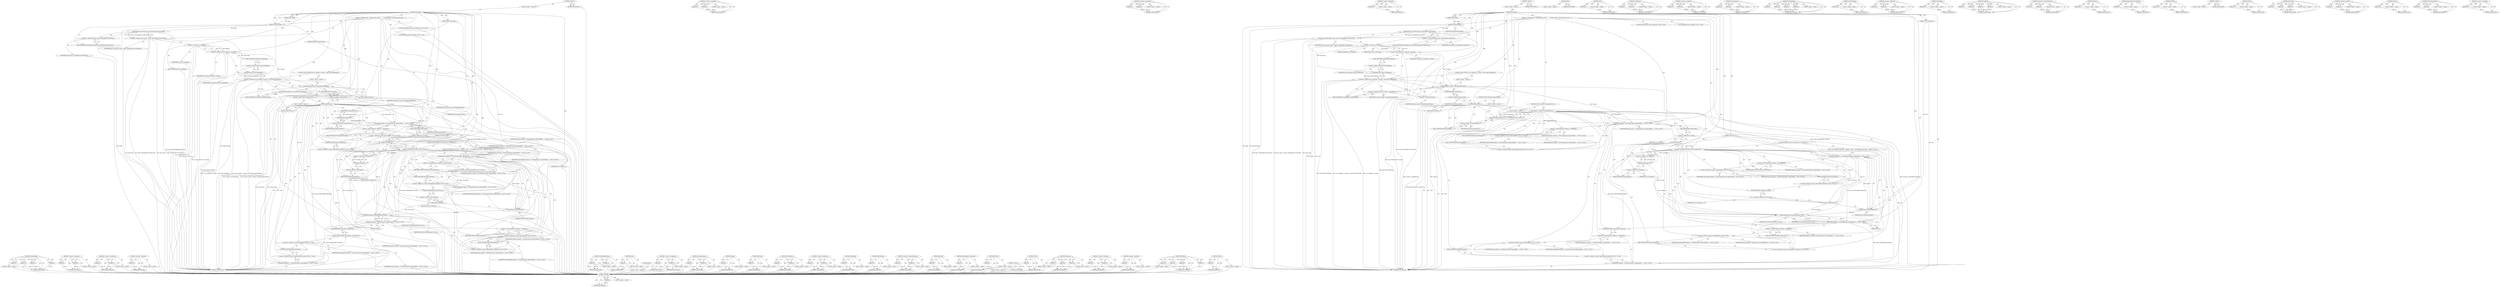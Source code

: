 digraph "CHECK" {
vulnerable_226 [label=<(METHOD,GetString)>];
vulnerable_227 [label=<(PARAM,p1)>];
vulnerable_228 [label=<(BLOCK,&lt;empty&gt;,&lt;empty&gt;)>];
vulnerable_229 [label=<(METHOD_RETURN,ANY)>];
vulnerable_206 [label=<(METHOD,&lt;operator&gt;.logicalAnd)>];
vulnerable_207 [label=<(PARAM,p1)>];
vulnerable_208 [label=<(PARAM,p2)>];
vulnerable_209 [label=<(BLOCK,&lt;empty&gt;,&lt;empty&gt;)>];
vulnerable_210 [label=<(METHOD_RETURN,ANY)>];
vulnerable_160 [label=<(METHOD,&lt;operator&gt;.greaterThan)>];
vulnerable_161 [label=<(PARAM,p1)>];
vulnerable_162 [label=<(PARAM,p2)>];
vulnerable_163 [label=<(BLOCK,&lt;empty&gt;,&lt;empty&gt;)>];
vulnerable_164 [label=<(METHOD_RETURN,ANY)>];
vulnerable_184 [label=<(METHOD,&lt;operator&gt;.addressOf)>];
vulnerable_185 [label=<(PARAM,p1)>];
vulnerable_186 [label=<(BLOCK,&lt;empty&gt;,&lt;empty&gt;)>];
vulnerable_187 [label=<(METHOD_RETURN,ANY)>];
vulnerable_6 [label=<(METHOD,&lt;global&gt;)<SUB>1</SUB>>];
vulnerable_7 [label=<(BLOCK,&lt;empty&gt;,&lt;empty&gt;)<SUB>1</SUB>>];
vulnerable_8 [label=<(METHOD,WriteImage)<SUB>1</SUB>>];
vulnerable_9 [label=<(PARAM,Image* image)<SUB>1</SUB>>];
vulnerable_10 [label=<(PARAM,const KURL&amp; url)<SUB>2</SUB>>];
vulnerable_11 [label=<(PARAM,const String&amp; title)<SUB>3</SUB>>];
vulnerable_12 [label=<(BLOCK,{
  DCHECK(image);

  PaintImage paint_image = ...,{
  DCHECK(image);

  PaintImage paint_image = ...)<SUB>3</SUB>>];
vulnerable_13 [label=<(DCHECK,DCHECK(image))<SUB>4</SUB>>];
vulnerable_14 [label=<(IDENTIFIER,image,DCHECK(image))<SUB>4</SUB>>];
vulnerable_15 [label="<(LOCAL,PaintImage paint_image: PaintImage)<SUB>6</SUB>>"];
vulnerable_16 [label=<(&lt;operator&gt;.assignment,paint_image = image-&gt;PaintImageForCurrentFrame())<SUB>6</SUB>>];
vulnerable_17 [label=<(IDENTIFIER,paint_image,paint_image = image-&gt;PaintImageForCurrentFrame())<SUB>6</SUB>>];
vulnerable_18 [label=<(PaintImageForCurrentFrame,image-&gt;PaintImageForCurrentFrame())<SUB>6</SUB>>];
vulnerable_19 [label=<(&lt;operator&gt;.indirectFieldAccess,image-&gt;PaintImageForCurrentFrame)<SUB>6</SUB>>];
vulnerable_20 [label=<(IDENTIFIER,image,image-&gt;PaintImageForCurrentFrame())<SUB>6</SUB>>];
vulnerable_21 [label=<(FIELD_IDENTIFIER,PaintImageForCurrentFrame,PaintImageForCurrentFrame)<SUB>6</SUB>>];
vulnerable_22 [label="<(LOCAL,SkBitmap bitmap: SkBitmap)<SUB>7</SUB>>"];
vulnerable_23 [label=<(CONTROL_STRUCTURE,IF,if (sk_sp&lt;SkImage&gt; sk_image = paint_image.GetSkImage()))<SUB>8</SUB>>];
vulnerable_24 [label=<(&lt;operator&gt;.assignment,sk_sp&lt;SkImage&gt; sk_image = paint_image.GetSkImage())<SUB>8</SUB>>];
vulnerable_25 [label=<(&lt;operator&gt;.greaterThan,sk_sp&lt;SkImage&gt; sk_image)<SUB>8</SUB>>];
vulnerable_26 [label=<(&lt;operator&gt;.lessThan,sk_sp&lt;SkImage)<SUB>8</SUB>>];
vulnerable_27 [label=<(IDENTIFIER,sk_sp,sk_sp&lt;SkImage)<SUB>8</SUB>>];
vulnerable_28 [label=<(IDENTIFIER,SkImage,sk_sp&lt;SkImage)<SUB>8</SUB>>];
vulnerable_29 [label=<(IDENTIFIER,sk_image,sk_sp&lt;SkImage&gt; sk_image)<SUB>8</SUB>>];
vulnerable_30 [label=<(GetSkImage,paint_image.GetSkImage())<SUB>8</SUB>>];
vulnerable_31 [label=<(&lt;operator&gt;.fieldAccess,paint_image.GetSkImage)<SUB>8</SUB>>];
vulnerable_32 [label=<(IDENTIFIER,paint_image,paint_image.GetSkImage())<SUB>8</SUB>>];
vulnerable_33 [label=<(FIELD_IDENTIFIER,GetSkImage,GetSkImage)<SUB>8</SUB>>];
vulnerable_34 [label=<(BLOCK,&lt;empty&gt;,&lt;empty&gt;)<SUB>9</SUB>>];
vulnerable_35 [label=<(asLegacyBitmap,sk_image-&gt;asLegacyBitmap(&amp;bitmap))<SUB>9</SUB>>];
vulnerable_36 [label=<(&lt;operator&gt;.indirectFieldAccess,sk_image-&gt;asLegacyBitmap)<SUB>9</SUB>>];
vulnerable_37 [label=<(IDENTIFIER,sk_image,sk_image-&gt;asLegacyBitmap(&amp;bitmap))<SUB>9</SUB>>];
vulnerable_38 [label=<(FIELD_IDENTIFIER,asLegacyBitmap,asLegacyBitmap)<SUB>9</SUB>>];
vulnerable_39 [label=<(&lt;operator&gt;.addressOf,&amp;bitmap)<SUB>9</SUB>>];
vulnerable_40 [label=<(IDENTIFIER,bitmap,sk_image-&gt;asLegacyBitmap(&amp;bitmap))<SUB>9</SUB>>];
vulnerable_41 [label=<(CONTROL_STRUCTURE,IF,if (bitmap.isNull()))<SUB>10</SUB>>];
vulnerable_42 [label=<(isNull,bitmap.isNull())<SUB>10</SUB>>];
vulnerable_43 [label=<(&lt;operator&gt;.fieldAccess,bitmap.isNull)<SUB>10</SUB>>];
vulnerable_44 [label=<(IDENTIFIER,bitmap,bitmap.isNull())<SUB>10</SUB>>];
vulnerable_45 [label=<(FIELD_IDENTIFIER,isNull,isNull)<SUB>10</SUB>>];
vulnerable_46 [label=<(BLOCK,&lt;empty&gt;,&lt;empty&gt;)<SUB>11</SUB>>];
vulnerable_47 [label=<(RETURN,return;,return;)<SUB>11</SUB>>];
vulnerable_48 [label=<(CONTROL_STRUCTURE,IF,if (!bitmap.getPixels()))<SUB>13</SUB>>];
vulnerable_49 [label=<(&lt;operator&gt;.logicalNot,!bitmap.getPixels())<SUB>13</SUB>>];
vulnerable_50 [label=<(getPixels,bitmap.getPixels())<SUB>13</SUB>>];
vulnerable_51 [label=<(&lt;operator&gt;.fieldAccess,bitmap.getPixels)<SUB>13</SUB>>];
vulnerable_52 [label=<(IDENTIFIER,bitmap,bitmap.getPixels())<SUB>13</SUB>>];
vulnerable_53 [label=<(FIELD_IDENTIFIER,getPixels,getPixels)<SUB>13</SUB>>];
vulnerable_54 [label=<(BLOCK,&lt;empty&gt;,&lt;empty&gt;)<SUB>14</SUB>>];
vulnerable_55 [label=<(RETURN,return;,return;)<SUB>14</SUB>>];
vulnerable_56 [label="<(WriteImage,clipboard_-&gt;WriteImage(mojom::ClipboardBuffer::...)<SUB>16</SUB>>"];
vulnerable_57 [label=<(&lt;operator&gt;.indirectFieldAccess,clipboard_-&gt;WriteImage)<SUB>16</SUB>>];
vulnerable_58 [label="<(IDENTIFIER,clipboard_,clipboard_-&gt;WriteImage(mojom::ClipboardBuffer::...)<SUB>16</SUB>>"];
vulnerable_59 [label=<(FIELD_IDENTIFIER,WriteImage,WriteImage)<SUB>16</SUB>>];
vulnerable_60 [label="<(&lt;operator&gt;.fieldAccess,mojom::ClipboardBuffer::kStandard)<SUB>16</SUB>>"];
vulnerable_61 [label="<(&lt;operator&gt;.fieldAccess,mojom::ClipboardBuffer)<SUB>16</SUB>>"];
vulnerable_62 [label="<(IDENTIFIER,mojom,clipboard_-&gt;WriteImage(mojom::ClipboardBuffer::...)<SUB>16</SUB>>"];
vulnerable_63 [label="<(IDENTIFIER,ClipboardBuffer,clipboard_-&gt;WriteImage(mojom::ClipboardBuffer::...)<SUB>16</SUB>>"];
vulnerable_64 [label=<(FIELD_IDENTIFIER,kStandard,kStandard)<SUB>16</SUB>>];
vulnerable_65 [label="<(IDENTIFIER,bitmap,clipboard_-&gt;WriteImage(mojom::ClipboardBuffer::...)<SUB>16</SUB>>"];
vulnerable_66 [label=<(CONTROL_STRUCTURE,IF,if (url.IsValid() &amp;&amp; !url.IsEmpty()))<SUB>18</SUB>>];
vulnerable_67 [label=<(&lt;operator&gt;.logicalAnd,url.IsValid() &amp;&amp; !url.IsEmpty())<SUB>18</SUB>>];
vulnerable_68 [label=<(IsValid,url.IsValid())<SUB>18</SUB>>];
vulnerable_69 [label=<(&lt;operator&gt;.fieldAccess,url.IsValid)<SUB>18</SUB>>];
vulnerable_70 [label=<(IDENTIFIER,url,url.IsValid())<SUB>18</SUB>>];
vulnerable_71 [label=<(FIELD_IDENTIFIER,IsValid,IsValid)<SUB>18</SUB>>];
vulnerable_72 [label=<(&lt;operator&gt;.logicalNot,!url.IsEmpty())<SUB>18</SUB>>];
vulnerable_73 [label=<(IsEmpty,url.IsEmpty())<SUB>18</SUB>>];
vulnerable_74 [label=<(&lt;operator&gt;.fieldAccess,url.IsEmpty)<SUB>18</SUB>>];
vulnerable_75 [label=<(IDENTIFIER,url,url.IsEmpty())<SUB>18</SUB>>];
vulnerable_76 [label=<(FIELD_IDENTIFIER,IsEmpty,IsEmpty)<SUB>18</SUB>>];
vulnerable_77 [label=<(BLOCK,{
#if !defined(OS_MACOSX)
    clipboard_-&gt;Write...,{
#if !defined(OS_MACOSX)
    clipboard_-&gt;Write...)<SUB>18</SUB>>];
vulnerable_78 [label="<(WriteBookmark,clipboard_-&gt;WriteBookmark(mojom::ClipboardBuffe...)<SUB>20</SUB>>"];
vulnerable_79 [label=<(&lt;operator&gt;.indirectFieldAccess,clipboard_-&gt;WriteBookmark)<SUB>20</SUB>>];
vulnerable_80 [label="<(IDENTIFIER,clipboard_,clipboard_-&gt;WriteBookmark(mojom::ClipboardBuffe...)<SUB>20</SUB>>"];
vulnerable_81 [label=<(FIELD_IDENTIFIER,WriteBookmark,WriteBookmark)<SUB>20</SUB>>];
vulnerable_82 [label="<(&lt;operator&gt;.fieldAccess,mojom::ClipboardBuffer::kStandard)<SUB>20</SUB>>"];
vulnerable_83 [label="<(&lt;operator&gt;.fieldAccess,mojom::ClipboardBuffer)<SUB>20</SUB>>"];
vulnerable_84 [label="<(IDENTIFIER,mojom,clipboard_-&gt;WriteBookmark(mojom::ClipboardBuffe...)<SUB>20</SUB>>"];
vulnerable_85 [label="<(IDENTIFIER,ClipboardBuffer,clipboard_-&gt;WriteBookmark(mojom::ClipboardBuffe...)<SUB>20</SUB>>"];
vulnerable_86 [label=<(FIELD_IDENTIFIER,kStandard,kStandard)<SUB>20</SUB>>];
vulnerable_87 [label=<(GetString,url.GetString())<SUB>21</SUB>>];
vulnerable_88 [label=<(&lt;operator&gt;.fieldAccess,url.GetString)<SUB>21</SUB>>];
vulnerable_89 [label=<(IDENTIFIER,url,url.GetString())<SUB>21</SUB>>];
vulnerable_90 [label=<(FIELD_IDENTIFIER,GetString,GetString)<SUB>21</SUB>>];
vulnerable_91 [label=<(NonNullString,NonNullString(title))<SUB>21</SUB>>];
vulnerable_92 [label=<(IDENTIFIER,title,NonNullString(title))<SUB>21</SUB>>];
vulnerable_93 [label="<(WriteHtml,clipboard_-&gt;WriteHtml(mojom::ClipboardBuffer::k...)<SUB>24</SUB>>"];
vulnerable_94 [label=<(&lt;operator&gt;.indirectFieldAccess,clipboard_-&gt;WriteHtml)<SUB>24</SUB>>];
vulnerable_95 [label="<(IDENTIFIER,clipboard_,clipboard_-&gt;WriteHtml(mojom::ClipboardBuffer::k...)<SUB>24</SUB>>"];
vulnerable_96 [label=<(FIELD_IDENTIFIER,WriteHtml,WriteHtml)<SUB>24</SUB>>];
vulnerable_97 [label="<(&lt;operator&gt;.fieldAccess,mojom::ClipboardBuffer::kStandard)<SUB>24</SUB>>"];
vulnerable_98 [label="<(&lt;operator&gt;.fieldAccess,mojom::ClipboardBuffer)<SUB>24</SUB>>"];
vulnerable_99 [label="<(IDENTIFIER,mojom,clipboard_-&gt;WriteHtml(mojom::ClipboardBuffer::k...)<SUB>24</SUB>>"];
vulnerable_100 [label="<(IDENTIFIER,ClipboardBuffer,clipboard_-&gt;WriteHtml(mojom::ClipboardBuffer::k...)<SUB>24</SUB>>"];
vulnerable_101 [label=<(FIELD_IDENTIFIER,kStandard,kStandard)<SUB>24</SUB>>];
vulnerable_102 [label=<(URLToImageMarkup,URLToImageMarkup(url, title))<SUB>25</SUB>>];
vulnerable_103 [label=<(IDENTIFIER,url,URLToImageMarkup(url, title))<SUB>25</SUB>>];
vulnerable_104 [label=<(IDENTIFIER,title,URLToImageMarkup(url, title))<SUB>25</SUB>>];
vulnerable_105 [label=<(KURL,KURL())<SUB>25</SUB>>];
vulnerable_106 [label="<(CommitWrite,clipboard_-&gt;CommitWrite(mojom::ClipboardBuffer:...)<SUB>27</SUB>>"];
vulnerable_107 [label=<(&lt;operator&gt;.indirectFieldAccess,clipboard_-&gt;CommitWrite)<SUB>27</SUB>>];
vulnerable_108 [label="<(IDENTIFIER,clipboard_,clipboard_-&gt;CommitWrite(mojom::ClipboardBuffer:...)<SUB>27</SUB>>"];
vulnerable_109 [label=<(FIELD_IDENTIFIER,CommitWrite,CommitWrite)<SUB>27</SUB>>];
vulnerable_110 [label="<(&lt;operator&gt;.fieldAccess,mojom::ClipboardBuffer::kStandard)<SUB>27</SUB>>"];
vulnerable_111 [label="<(&lt;operator&gt;.fieldAccess,mojom::ClipboardBuffer)<SUB>27</SUB>>"];
vulnerable_112 [label="<(IDENTIFIER,mojom,clipboard_-&gt;CommitWrite(mojom::ClipboardBuffer:...)<SUB>27</SUB>>"];
vulnerable_113 [label="<(IDENTIFIER,ClipboardBuffer,clipboard_-&gt;CommitWrite(mojom::ClipboardBuffer:...)<SUB>27</SUB>>"];
vulnerable_114 [label=<(FIELD_IDENTIFIER,kStandard,kStandard)<SUB>27</SUB>>];
vulnerable_115 [label=<(METHOD_RETURN,void)<SUB>1</SUB>>];
vulnerable_117 [label=<(METHOD_RETURN,ANY)<SUB>1</SUB>>];
vulnerable_246 [label=<(METHOD,KURL)>];
vulnerable_247 [label=<(BLOCK,&lt;empty&gt;,&lt;empty&gt;)>];
vulnerable_248 [label=<(METHOD_RETURN,ANY)>];
vulnerable_188 [label=<(METHOD,isNull)>];
vulnerable_189 [label=<(PARAM,p1)>];
vulnerable_190 [label=<(BLOCK,&lt;empty&gt;,&lt;empty&gt;)>];
vulnerable_191 [label=<(METHOD_RETURN,ANY)>];
vulnerable_249 [label=<(METHOD,CommitWrite)>];
vulnerable_250 [label=<(PARAM,p1)>];
vulnerable_251 [label=<(PARAM,p2)>];
vulnerable_252 [label=<(BLOCK,&lt;empty&gt;,&lt;empty&gt;)>];
vulnerable_253 [label=<(METHOD_RETURN,ANY)>];
vulnerable_146 [label=<(METHOD,&lt;operator&gt;.assignment)>];
vulnerable_147 [label=<(PARAM,p1)>];
vulnerable_148 [label=<(PARAM,p2)>];
vulnerable_149 [label=<(BLOCK,&lt;empty&gt;,&lt;empty&gt;)>];
vulnerable_150 [label=<(METHOD_RETURN,ANY)>];
vulnerable_179 [label=<(METHOD,asLegacyBitmap)>];
vulnerable_180 [label=<(PARAM,p1)>];
vulnerable_181 [label=<(PARAM,p2)>];
vulnerable_182 [label=<(BLOCK,&lt;empty&gt;,&lt;empty&gt;)>];
vulnerable_183 [label=<(METHOD_RETURN,ANY)>];
vulnerable_219 [label=<(METHOD,WriteBookmark)>];
vulnerable_220 [label=<(PARAM,p1)>];
vulnerable_221 [label=<(PARAM,p2)>];
vulnerable_222 [label=<(PARAM,p3)>];
vulnerable_223 [label=<(PARAM,p4)>];
vulnerable_224 [label=<(BLOCK,&lt;empty&gt;,&lt;empty&gt;)>];
vulnerable_225 [label=<(METHOD_RETURN,ANY)>];
vulnerable_230 [label=<(METHOD,NonNullString)>];
vulnerable_231 [label=<(PARAM,p1)>];
vulnerable_232 [label=<(BLOCK,&lt;empty&gt;,&lt;empty&gt;)>];
vulnerable_233 [label=<(METHOD_RETURN,ANY)>];
vulnerable_174 [label=<(METHOD,&lt;operator&gt;.fieldAccess)>];
vulnerable_175 [label=<(PARAM,p1)>];
vulnerable_176 [label=<(PARAM,p2)>];
vulnerable_177 [label=<(BLOCK,&lt;empty&gt;,&lt;empty&gt;)>];
vulnerable_178 [label=<(METHOD_RETURN,ANY)>];
vulnerable_170 [label=<(METHOD,GetSkImage)>];
vulnerable_171 [label=<(PARAM,p1)>];
vulnerable_172 [label=<(BLOCK,&lt;empty&gt;,&lt;empty&gt;)>];
vulnerable_173 [label=<(METHOD_RETURN,ANY)>];
vulnerable_234 [label=<(METHOD,WriteHtml)>];
vulnerable_235 [label=<(PARAM,p1)>];
vulnerable_236 [label=<(PARAM,p2)>];
vulnerable_237 [label=<(PARAM,p3)>];
vulnerable_238 [label=<(PARAM,p4)>];
vulnerable_239 [label=<(BLOCK,&lt;empty&gt;,&lt;empty&gt;)>];
vulnerable_240 [label=<(METHOD_RETURN,ANY)>];
vulnerable_155 [label=<(METHOD,&lt;operator&gt;.indirectFieldAccess)>];
vulnerable_156 [label=<(PARAM,p1)>];
vulnerable_157 [label=<(PARAM,p2)>];
vulnerable_158 [label=<(BLOCK,&lt;empty&gt;,&lt;empty&gt;)>];
vulnerable_159 [label=<(METHOD_RETURN,ANY)>];
vulnerable_196 [label=<(METHOD,getPixels)>];
vulnerable_197 [label=<(PARAM,p1)>];
vulnerable_198 [label=<(BLOCK,&lt;empty&gt;,&lt;empty&gt;)>];
vulnerable_199 [label=<(METHOD_RETURN,ANY)>];
vulnerable_151 [label=<(METHOD,PaintImageForCurrentFrame)>];
vulnerable_152 [label=<(PARAM,p1)>];
vulnerable_153 [label=<(BLOCK,&lt;empty&gt;,&lt;empty&gt;)>];
vulnerable_154 [label=<(METHOD_RETURN,ANY)>];
vulnerable_142 [label=<(METHOD,DCHECK)>];
vulnerable_143 [label=<(PARAM,p1)>];
vulnerable_144 [label=<(BLOCK,&lt;empty&gt;,&lt;empty&gt;)>];
vulnerable_145 [label=<(METHOD_RETURN,ANY)>];
vulnerable_136 [label=<(METHOD,&lt;global&gt;)<SUB>1</SUB>>];
vulnerable_137 [label=<(BLOCK,&lt;empty&gt;,&lt;empty&gt;)>];
vulnerable_138 [label=<(METHOD_RETURN,ANY)>];
vulnerable_211 [label=<(METHOD,IsValid)>];
vulnerable_212 [label=<(PARAM,p1)>];
vulnerable_213 [label=<(BLOCK,&lt;empty&gt;,&lt;empty&gt;)>];
vulnerable_214 [label=<(METHOD_RETURN,ANY)>];
vulnerable_200 [label=<(METHOD,WriteImage)>];
vulnerable_201 [label=<(PARAM,p1)>];
vulnerable_202 [label=<(PARAM,p2)>];
vulnerable_203 [label=<(PARAM,p3)>];
vulnerable_204 [label=<(BLOCK,&lt;empty&gt;,&lt;empty&gt;)>];
vulnerable_205 [label=<(METHOD_RETURN,ANY)>];
vulnerable_165 [label=<(METHOD,&lt;operator&gt;.lessThan)>];
vulnerable_166 [label=<(PARAM,p1)>];
vulnerable_167 [label=<(PARAM,p2)>];
vulnerable_168 [label=<(BLOCK,&lt;empty&gt;,&lt;empty&gt;)>];
vulnerable_169 [label=<(METHOD_RETURN,ANY)>];
vulnerable_215 [label=<(METHOD,IsEmpty)>];
vulnerable_216 [label=<(PARAM,p1)>];
vulnerable_217 [label=<(BLOCK,&lt;empty&gt;,&lt;empty&gt;)>];
vulnerable_218 [label=<(METHOD_RETURN,ANY)>];
vulnerable_241 [label=<(METHOD,URLToImageMarkup)>];
vulnerable_242 [label=<(PARAM,p1)>];
vulnerable_243 [label=<(PARAM,p2)>];
vulnerable_244 [label=<(BLOCK,&lt;empty&gt;,&lt;empty&gt;)>];
vulnerable_245 [label=<(METHOD_RETURN,ANY)>];
vulnerable_192 [label=<(METHOD,&lt;operator&gt;.logicalNot)>];
vulnerable_193 [label=<(PARAM,p1)>];
vulnerable_194 [label=<(BLOCK,&lt;empty&gt;,&lt;empty&gt;)>];
vulnerable_195 [label=<(METHOD_RETURN,ANY)>];
fixed_220 [label=<(METHOD,WriteBookmark)>];
fixed_221 [label=<(PARAM,p1)>];
fixed_222 [label=<(PARAM,p2)>];
fixed_223 [label=<(PARAM,p3)>];
fixed_224 [label=<(PARAM,p4)>];
fixed_225 [label=<(BLOCK,&lt;empty&gt;,&lt;empty&gt;)>];
fixed_226 [label=<(METHOD_RETURN,ANY)>];
fixed_203 [label=<(METHOD,&lt;operator&gt;.logicalAnd)>];
fixed_204 [label=<(PARAM,p1)>];
fixed_205 [label=<(PARAM,p2)>];
fixed_206 [label=<(BLOCK,&lt;empty&gt;,&lt;empty&gt;)>];
fixed_207 [label=<(METHOD_RETURN,ANY)>];
fixed_157 [label=<(METHOD,&lt;operator&gt;.greaterThan)>];
fixed_158 [label=<(PARAM,p1)>];
fixed_159 [label=<(PARAM,p2)>];
fixed_160 [label=<(BLOCK,&lt;empty&gt;,&lt;empty&gt;)>];
fixed_161 [label=<(METHOD_RETURN,ANY)>];
fixed_181 [label=<(METHOD,&lt;operator&gt;.addressOf)>];
fixed_182 [label=<(PARAM,p1)>];
fixed_183 [label=<(BLOCK,&lt;empty&gt;,&lt;empty&gt;)>];
fixed_184 [label=<(METHOD_RETURN,ANY)>];
fixed_6 [label=<(METHOD,&lt;global&gt;)<SUB>1</SUB>>];
fixed_7 [label=<(BLOCK,&lt;empty&gt;,&lt;empty&gt;)<SUB>1</SUB>>];
fixed_8 [label=<(METHOD,WriteImage)<SUB>1</SUB>>];
fixed_9 [label=<(PARAM,Image* image)<SUB>1</SUB>>];
fixed_10 [label=<(PARAM,const KURL&amp; url)<SUB>2</SUB>>];
fixed_11 [label=<(PARAM,const String&amp; title)<SUB>3</SUB>>];
fixed_12 [label=<(BLOCK,{
  DCHECK(image);

  PaintImage paint_image = ...,{
  DCHECK(image);

  PaintImage paint_image = ...)<SUB>3</SUB>>];
fixed_13 [label=<(DCHECK,DCHECK(image))<SUB>4</SUB>>];
fixed_14 [label=<(IDENTIFIER,image,DCHECK(image))<SUB>4</SUB>>];
fixed_15 [label="<(LOCAL,PaintImage paint_image: PaintImage)<SUB>6</SUB>>"];
fixed_16 [label=<(&lt;operator&gt;.assignment,paint_image = image-&gt;PaintImageForCurrentFrame())<SUB>6</SUB>>];
fixed_17 [label=<(IDENTIFIER,paint_image,paint_image = image-&gt;PaintImageForCurrentFrame())<SUB>6</SUB>>];
fixed_18 [label=<(PaintImageForCurrentFrame,image-&gt;PaintImageForCurrentFrame())<SUB>6</SUB>>];
fixed_19 [label=<(&lt;operator&gt;.indirectFieldAccess,image-&gt;PaintImageForCurrentFrame)<SUB>6</SUB>>];
fixed_20 [label=<(IDENTIFIER,image,image-&gt;PaintImageForCurrentFrame())<SUB>6</SUB>>];
fixed_21 [label=<(FIELD_IDENTIFIER,PaintImageForCurrentFrame,PaintImageForCurrentFrame)<SUB>6</SUB>>];
fixed_22 [label="<(LOCAL,SkBitmap bitmap: SkBitmap)<SUB>7</SUB>>"];
fixed_23 [label=<(CONTROL_STRUCTURE,IF,if (sk_sp&lt;SkImage&gt; sk_image = paint_image.GetSkImage()))<SUB>8</SUB>>];
fixed_24 [label=<(&lt;operator&gt;.assignment,sk_sp&lt;SkImage&gt; sk_image = paint_image.GetSkImage())<SUB>8</SUB>>];
fixed_25 [label=<(&lt;operator&gt;.greaterThan,sk_sp&lt;SkImage&gt; sk_image)<SUB>8</SUB>>];
fixed_26 [label=<(&lt;operator&gt;.lessThan,sk_sp&lt;SkImage)<SUB>8</SUB>>];
fixed_27 [label=<(IDENTIFIER,sk_sp,sk_sp&lt;SkImage)<SUB>8</SUB>>];
fixed_28 [label=<(IDENTIFIER,SkImage,sk_sp&lt;SkImage)<SUB>8</SUB>>];
fixed_29 [label=<(IDENTIFIER,sk_image,sk_sp&lt;SkImage&gt; sk_image)<SUB>8</SUB>>];
fixed_30 [label=<(GetSkImage,paint_image.GetSkImage())<SUB>8</SUB>>];
fixed_31 [label=<(&lt;operator&gt;.fieldAccess,paint_image.GetSkImage)<SUB>8</SUB>>];
fixed_32 [label=<(IDENTIFIER,paint_image,paint_image.GetSkImage())<SUB>8</SUB>>];
fixed_33 [label=<(FIELD_IDENTIFIER,GetSkImage,GetSkImage)<SUB>8</SUB>>];
fixed_34 [label=<(BLOCK,&lt;empty&gt;,&lt;empty&gt;)<SUB>9</SUB>>];
fixed_35 [label=<(asLegacyBitmap,sk_image-&gt;asLegacyBitmap(&amp;bitmap))<SUB>9</SUB>>];
fixed_36 [label=<(&lt;operator&gt;.indirectFieldAccess,sk_image-&gt;asLegacyBitmap)<SUB>9</SUB>>];
fixed_37 [label=<(IDENTIFIER,sk_image,sk_image-&gt;asLegacyBitmap(&amp;bitmap))<SUB>9</SUB>>];
fixed_38 [label=<(FIELD_IDENTIFIER,asLegacyBitmap,asLegacyBitmap)<SUB>9</SUB>>];
fixed_39 [label=<(&lt;operator&gt;.addressOf,&amp;bitmap)<SUB>9</SUB>>];
fixed_40 [label=<(IDENTIFIER,bitmap,sk_image-&gt;asLegacyBitmap(&amp;bitmap))<SUB>9</SUB>>];
fixed_41 [label=<(CONTROL_STRUCTURE,IF,if (bitmap.isNull()))<SUB>10</SUB>>];
fixed_42 [label=<(isNull,bitmap.isNull())<SUB>10</SUB>>];
fixed_43 [label=<(&lt;operator&gt;.fieldAccess,bitmap.isNull)<SUB>10</SUB>>];
fixed_44 [label=<(IDENTIFIER,bitmap,bitmap.isNull())<SUB>10</SUB>>];
fixed_45 [label=<(FIELD_IDENTIFIER,isNull,isNull)<SUB>10</SUB>>];
fixed_46 [label=<(BLOCK,&lt;empty&gt;,&lt;empty&gt;)<SUB>11</SUB>>];
fixed_47 [label=<(RETURN,return;,return;)<SUB>11</SUB>>];
fixed_48 [label=<(CHECK,CHECK(bitmap.getPixels()))<SUB>14</SUB>>];
fixed_49 [label=<(getPixels,bitmap.getPixels())<SUB>14</SUB>>];
fixed_50 [label=<(&lt;operator&gt;.fieldAccess,bitmap.getPixels)<SUB>14</SUB>>];
fixed_51 [label=<(IDENTIFIER,bitmap,bitmap.getPixels())<SUB>14</SUB>>];
fixed_52 [label=<(FIELD_IDENTIFIER,getPixels,getPixels)<SUB>14</SUB>>];
fixed_53 [label="<(WriteImage,clipboard_-&gt;WriteImage(mojom::ClipboardBuffer::...)<SUB>16</SUB>>"];
fixed_54 [label=<(&lt;operator&gt;.indirectFieldAccess,clipboard_-&gt;WriteImage)<SUB>16</SUB>>];
fixed_55 [label="<(IDENTIFIER,clipboard_,clipboard_-&gt;WriteImage(mojom::ClipboardBuffer::...)<SUB>16</SUB>>"];
fixed_56 [label=<(FIELD_IDENTIFIER,WriteImage,WriteImage)<SUB>16</SUB>>];
fixed_57 [label="<(&lt;operator&gt;.fieldAccess,mojom::ClipboardBuffer::kStandard)<SUB>16</SUB>>"];
fixed_58 [label="<(&lt;operator&gt;.fieldAccess,mojom::ClipboardBuffer)<SUB>16</SUB>>"];
fixed_59 [label="<(IDENTIFIER,mojom,clipboard_-&gt;WriteImage(mojom::ClipboardBuffer::...)<SUB>16</SUB>>"];
fixed_60 [label="<(IDENTIFIER,ClipboardBuffer,clipboard_-&gt;WriteImage(mojom::ClipboardBuffer::...)<SUB>16</SUB>>"];
fixed_61 [label=<(FIELD_IDENTIFIER,kStandard,kStandard)<SUB>16</SUB>>];
fixed_62 [label="<(IDENTIFIER,bitmap,clipboard_-&gt;WriteImage(mojom::ClipboardBuffer::...)<SUB>16</SUB>>"];
fixed_63 [label=<(CONTROL_STRUCTURE,IF,if (url.IsValid() &amp;&amp; !url.IsEmpty()))<SUB>18</SUB>>];
fixed_64 [label=<(&lt;operator&gt;.logicalAnd,url.IsValid() &amp;&amp; !url.IsEmpty())<SUB>18</SUB>>];
fixed_65 [label=<(IsValid,url.IsValid())<SUB>18</SUB>>];
fixed_66 [label=<(&lt;operator&gt;.fieldAccess,url.IsValid)<SUB>18</SUB>>];
fixed_67 [label=<(IDENTIFIER,url,url.IsValid())<SUB>18</SUB>>];
fixed_68 [label=<(FIELD_IDENTIFIER,IsValid,IsValid)<SUB>18</SUB>>];
fixed_69 [label=<(&lt;operator&gt;.logicalNot,!url.IsEmpty())<SUB>18</SUB>>];
fixed_70 [label=<(IsEmpty,url.IsEmpty())<SUB>18</SUB>>];
fixed_71 [label=<(&lt;operator&gt;.fieldAccess,url.IsEmpty)<SUB>18</SUB>>];
fixed_72 [label=<(IDENTIFIER,url,url.IsEmpty())<SUB>18</SUB>>];
fixed_73 [label=<(FIELD_IDENTIFIER,IsEmpty,IsEmpty)<SUB>18</SUB>>];
fixed_74 [label=<(BLOCK,{
#if !defined(OS_MACOSX)
    clipboard_-&gt;Write...,{
#if !defined(OS_MACOSX)
    clipboard_-&gt;Write...)<SUB>18</SUB>>];
fixed_75 [label="<(WriteBookmark,clipboard_-&gt;WriteBookmark(mojom::ClipboardBuffe...)<SUB>20</SUB>>"];
fixed_76 [label=<(&lt;operator&gt;.indirectFieldAccess,clipboard_-&gt;WriteBookmark)<SUB>20</SUB>>];
fixed_77 [label="<(IDENTIFIER,clipboard_,clipboard_-&gt;WriteBookmark(mojom::ClipboardBuffe...)<SUB>20</SUB>>"];
fixed_78 [label=<(FIELD_IDENTIFIER,WriteBookmark,WriteBookmark)<SUB>20</SUB>>];
fixed_79 [label="<(&lt;operator&gt;.fieldAccess,mojom::ClipboardBuffer::kStandard)<SUB>20</SUB>>"];
fixed_80 [label="<(&lt;operator&gt;.fieldAccess,mojom::ClipboardBuffer)<SUB>20</SUB>>"];
fixed_81 [label="<(IDENTIFIER,mojom,clipboard_-&gt;WriteBookmark(mojom::ClipboardBuffe...)<SUB>20</SUB>>"];
fixed_82 [label="<(IDENTIFIER,ClipboardBuffer,clipboard_-&gt;WriteBookmark(mojom::ClipboardBuffe...)<SUB>20</SUB>>"];
fixed_83 [label=<(FIELD_IDENTIFIER,kStandard,kStandard)<SUB>20</SUB>>];
fixed_84 [label=<(GetString,url.GetString())<SUB>21</SUB>>];
fixed_85 [label=<(&lt;operator&gt;.fieldAccess,url.GetString)<SUB>21</SUB>>];
fixed_86 [label=<(IDENTIFIER,url,url.GetString())<SUB>21</SUB>>];
fixed_87 [label=<(FIELD_IDENTIFIER,GetString,GetString)<SUB>21</SUB>>];
fixed_88 [label=<(NonNullString,NonNullString(title))<SUB>21</SUB>>];
fixed_89 [label=<(IDENTIFIER,title,NonNullString(title))<SUB>21</SUB>>];
fixed_90 [label="<(WriteHtml,clipboard_-&gt;WriteHtml(mojom::ClipboardBuffer::k...)<SUB>24</SUB>>"];
fixed_91 [label=<(&lt;operator&gt;.indirectFieldAccess,clipboard_-&gt;WriteHtml)<SUB>24</SUB>>];
fixed_92 [label="<(IDENTIFIER,clipboard_,clipboard_-&gt;WriteHtml(mojom::ClipboardBuffer::k...)<SUB>24</SUB>>"];
fixed_93 [label=<(FIELD_IDENTIFIER,WriteHtml,WriteHtml)<SUB>24</SUB>>];
fixed_94 [label="<(&lt;operator&gt;.fieldAccess,mojom::ClipboardBuffer::kStandard)<SUB>24</SUB>>"];
fixed_95 [label="<(&lt;operator&gt;.fieldAccess,mojom::ClipboardBuffer)<SUB>24</SUB>>"];
fixed_96 [label="<(IDENTIFIER,mojom,clipboard_-&gt;WriteHtml(mojom::ClipboardBuffer::k...)<SUB>24</SUB>>"];
fixed_97 [label="<(IDENTIFIER,ClipboardBuffer,clipboard_-&gt;WriteHtml(mojom::ClipboardBuffer::k...)<SUB>24</SUB>>"];
fixed_98 [label=<(FIELD_IDENTIFIER,kStandard,kStandard)<SUB>24</SUB>>];
fixed_99 [label=<(URLToImageMarkup,URLToImageMarkup(url, title))<SUB>25</SUB>>];
fixed_100 [label=<(IDENTIFIER,url,URLToImageMarkup(url, title))<SUB>25</SUB>>];
fixed_101 [label=<(IDENTIFIER,title,URLToImageMarkup(url, title))<SUB>25</SUB>>];
fixed_102 [label=<(KURL,KURL())<SUB>25</SUB>>];
fixed_103 [label="<(CommitWrite,clipboard_-&gt;CommitWrite(mojom::ClipboardBuffer:...)<SUB>27</SUB>>"];
fixed_104 [label=<(&lt;operator&gt;.indirectFieldAccess,clipboard_-&gt;CommitWrite)<SUB>27</SUB>>];
fixed_105 [label="<(IDENTIFIER,clipboard_,clipboard_-&gt;CommitWrite(mojom::ClipboardBuffer:...)<SUB>27</SUB>>"];
fixed_106 [label=<(FIELD_IDENTIFIER,CommitWrite,CommitWrite)<SUB>27</SUB>>];
fixed_107 [label="<(&lt;operator&gt;.fieldAccess,mojom::ClipboardBuffer::kStandard)<SUB>27</SUB>>"];
fixed_108 [label="<(&lt;operator&gt;.fieldAccess,mojom::ClipboardBuffer)<SUB>27</SUB>>"];
fixed_109 [label="<(IDENTIFIER,mojom,clipboard_-&gt;CommitWrite(mojom::ClipboardBuffer:...)<SUB>27</SUB>>"];
fixed_110 [label="<(IDENTIFIER,ClipboardBuffer,clipboard_-&gt;CommitWrite(mojom::ClipboardBuffer:...)<SUB>27</SUB>>"];
fixed_111 [label=<(FIELD_IDENTIFIER,kStandard,kStandard)<SUB>27</SUB>>];
fixed_112 [label=<(METHOD_RETURN,void)<SUB>1</SUB>>];
fixed_114 [label=<(METHOD_RETURN,ANY)<SUB>1</SUB>>];
fixed_242 [label=<(METHOD,URLToImageMarkup)>];
fixed_243 [label=<(PARAM,p1)>];
fixed_244 [label=<(PARAM,p2)>];
fixed_245 [label=<(BLOCK,&lt;empty&gt;,&lt;empty&gt;)>];
fixed_246 [label=<(METHOD_RETURN,ANY)>];
fixed_185 [label=<(METHOD,isNull)>];
fixed_186 [label=<(PARAM,p1)>];
fixed_187 [label=<(BLOCK,&lt;empty&gt;,&lt;empty&gt;)>];
fixed_188 [label=<(METHOD_RETURN,ANY)>];
fixed_247 [label=<(METHOD,KURL)>];
fixed_248 [label=<(BLOCK,&lt;empty&gt;,&lt;empty&gt;)>];
fixed_249 [label=<(METHOD_RETURN,ANY)>];
fixed_143 [label=<(METHOD,&lt;operator&gt;.assignment)>];
fixed_144 [label=<(PARAM,p1)>];
fixed_145 [label=<(PARAM,p2)>];
fixed_146 [label=<(BLOCK,&lt;empty&gt;,&lt;empty&gt;)>];
fixed_147 [label=<(METHOD_RETURN,ANY)>];
fixed_176 [label=<(METHOD,asLegacyBitmap)>];
fixed_177 [label=<(PARAM,p1)>];
fixed_178 [label=<(PARAM,p2)>];
fixed_179 [label=<(BLOCK,&lt;empty&gt;,&lt;empty&gt;)>];
fixed_180 [label=<(METHOD_RETURN,ANY)>];
fixed_216 [label=<(METHOD,IsEmpty)>];
fixed_217 [label=<(PARAM,p1)>];
fixed_218 [label=<(BLOCK,&lt;empty&gt;,&lt;empty&gt;)>];
fixed_219 [label=<(METHOD_RETURN,ANY)>];
fixed_227 [label=<(METHOD,GetString)>];
fixed_228 [label=<(PARAM,p1)>];
fixed_229 [label=<(BLOCK,&lt;empty&gt;,&lt;empty&gt;)>];
fixed_230 [label=<(METHOD_RETURN,ANY)>];
fixed_250 [label=<(METHOD,CommitWrite)>];
fixed_251 [label=<(PARAM,p1)>];
fixed_252 [label=<(PARAM,p2)>];
fixed_253 [label=<(BLOCK,&lt;empty&gt;,&lt;empty&gt;)>];
fixed_254 [label=<(METHOD_RETURN,ANY)>];
fixed_171 [label=<(METHOD,&lt;operator&gt;.fieldAccess)>];
fixed_172 [label=<(PARAM,p1)>];
fixed_173 [label=<(PARAM,p2)>];
fixed_174 [label=<(BLOCK,&lt;empty&gt;,&lt;empty&gt;)>];
fixed_175 [label=<(METHOD_RETURN,ANY)>];
fixed_167 [label=<(METHOD,GetSkImage)>];
fixed_168 [label=<(PARAM,p1)>];
fixed_169 [label=<(BLOCK,&lt;empty&gt;,&lt;empty&gt;)>];
fixed_170 [label=<(METHOD_RETURN,ANY)>];
fixed_231 [label=<(METHOD,NonNullString)>];
fixed_232 [label=<(PARAM,p1)>];
fixed_233 [label=<(BLOCK,&lt;empty&gt;,&lt;empty&gt;)>];
fixed_234 [label=<(METHOD_RETURN,ANY)>];
fixed_152 [label=<(METHOD,&lt;operator&gt;.indirectFieldAccess)>];
fixed_153 [label=<(PARAM,p1)>];
fixed_154 [label=<(PARAM,p2)>];
fixed_155 [label=<(BLOCK,&lt;empty&gt;,&lt;empty&gt;)>];
fixed_156 [label=<(METHOD_RETURN,ANY)>];
fixed_193 [label=<(METHOD,getPixels)>];
fixed_194 [label=<(PARAM,p1)>];
fixed_195 [label=<(BLOCK,&lt;empty&gt;,&lt;empty&gt;)>];
fixed_196 [label=<(METHOD_RETURN,ANY)>];
fixed_148 [label=<(METHOD,PaintImageForCurrentFrame)>];
fixed_149 [label=<(PARAM,p1)>];
fixed_150 [label=<(BLOCK,&lt;empty&gt;,&lt;empty&gt;)>];
fixed_151 [label=<(METHOD_RETURN,ANY)>];
fixed_139 [label=<(METHOD,DCHECK)>];
fixed_140 [label=<(PARAM,p1)>];
fixed_141 [label=<(BLOCK,&lt;empty&gt;,&lt;empty&gt;)>];
fixed_142 [label=<(METHOD_RETURN,ANY)>];
fixed_133 [label=<(METHOD,&lt;global&gt;)<SUB>1</SUB>>];
fixed_134 [label=<(BLOCK,&lt;empty&gt;,&lt;empty&gt;)>];
fixed_135 [label=<(METHOD_RETURN,ANY)>];
fixed_208 [label=<(METHOD,IsValid)>];
fixed_209 [label=<(PARAM,p1)>];
fixed_210 [label=<(BLOCK,&lt;empty&gt;,&lt;empty&gt;)>];
fixed_211 [label=<(METHOD_RETURN,ANY)>];
fixed_197 [label=<(METHOD,WriteImage)>];
fixed_198 [label=<(PARAM,p1)>];
fixed_199 [label=<(PARAM,p2)>];
fixed_200 [label=<(PARAM,p3)>];
fixed_201 [label=<(BLOCK,&lt;empty&gt;,&lt;empty&gt;)>];
fixed_202 [label=<(METHOD_RETURN,ANY)>];
fixed_162 [label=<(METHOD,&lt;operator&gt;.lessThan)>];
fixed_163 [label=<(PARAM,p1)>];
fixed_164 [label=<(PARAM,p2)>];
fixed_165 [label=<(BLOCK,&lt;empty&gt;,&lt;empty&gt;)>];
fixed_166 [label=<(METHOD_RETURN,ANY)>];
fixed_212 [label=<(METHOD,&lt;operator&gt;.logicalNot)>];
fixed_213 [label=<(PARAM,p1)>];
fixed_214 [label=<(BLOCK,&lt;empty&gt;,&lt;empty&gt;)>];
fixed_215 [label=<(METHOD_RETURN,ANY)>];
fixed_235 [label=<(METHOD,WriteHtml)>];
fixed_236 [label=<(PARAM,p1)>];
fixed_237 [label=<(PARAM,p2)>];
fixed_238 [label=<(PARAM,p3)>];
fixed_239 [label=<(PARAM,p4)>];
fixed_240 [label=<(BLOCK,&lt;empty&gt;,&lt;empty&gt;)>];
fixed_241 [label=<(METHOD_RETURN,ANY)>];
fixed_189 [label=<(METHOD,CHECK)>];
fixed_190 [label=<(PARAM,p1)>];
fixed_191 [label=<(BLOCK,&lt;empty&gt;,&lt;empty&gt;)>];
fixed_192 [label=<(METHOD_RETURN,ANY)>];
vulnerable_226 -> vulnerable_227  [key=0, label="AST: "];
vulnerable_226 -> vulnerable_227  [key=1, label="DDG: "];
vulnerable_226 -> vulnerable_228  [key=0, label="AST: "];
vulnerable_226 -> vulnerable_229  [key=0, label="AST: "];
vulnerable_226 -> vulnerable_229  [key=1, label="CFG: "];
vulnerable_227 -> vulnerable_229  [key=0, label="DDG: p1"];
vulnerable_206 -> vulnerable_207  [key=0, label="AST: "];
vulnerable_206 -> vulnerable_207  [key=1, label="DDG: "];
vulnerable_206 -> vulnerable_209  [key=0, label="AST: "];
vulnerable_206 -> vulnerable_208  [key=0, label="AST: "];
vulnerable_206 -> vulnerable_208  [key=1, label="DDG: "];
vulnerable_206 -> vulnerable_210  [key=0, label="AST: "];
vulnerable_206 -> vulnerable_210  [key=1, label="CFG: "];
vulnerable_207 -> vulnerable_210  [key=0, label="DDG: p1"];
vulnerable_208 -> vulnerable_210  [key=0, label="DDG: p2"];
vulnerable_160 -> vulnerable_161  [key=0, label="AST: "];
vulnerable_160 -> vulnerable_161  [key=1, label="DDG: "];
vulnerable_160 -> vulnerable_163  [key=0, label="AST: "];
vulnerable_160 -> vulnerable_162  [key=0, label="AST: "];
vulnerable_160 -> vulnerable_162  [key=1, label="DDG: "];
vulnerable_160 -> vulnerable_164  [key=0, label="AST: "];
vulnerable_160 -> vulnerable_164  [key=1, label="CFG: "];
vulnerable_161 -> vulnerable_164  [key=0, label="DDG: p1"];
vulnerable_162 -> vulnerable_164  [key=0, label="DDG: p2"];
vulnerable_184 -> vulnerable_185  [key=0, label="AST: "];
vulnerable_184 -> vulnerable_185  [key=1, label="DDG: "];
vulnerable_184 -> vulnerable_186  [key=0, label="AST: "];
vulnerable_184 -> vulnerable_187  [key=0, label="AST: "];
vulnerable_184 -> vulnerable_187  [key=1, label="CFG: "];
vulnerable_185 -> vulnerable_187  [key=0, label="DDG: p1"];
vulnerable_6 -> vulnerable_7  [key=0, label="AST: "];
vulnerable_6 -> vulnerable_117  [key=0, label="AST: "];
vulnerable_6 -> vulnerable_117  [key=1, label="CFG: "];
vulnerable_7 -> vulnerable_8  [key=0, label="AST: "];
vulnerable_8 -> vulnerable_9  [key=0, label="AST: "];
vulnerable_8 -> vulnerable_9  [key=1, label="DDG: "];
vulnerable_8 -> vulnerable_10  [key=0, label="AST: "];
vulnerable_8 -> vulnerable_10  [key=1, label="DDG: "];
vulnerable_8 -> vulnerable_11  [key=0, label="AST: "];
vulnerable_8 -> vulnerable_11  [key=1, label="DDG: "];
vulnerable_8 -> vulnerable_12  [key=0, label="AST: "];
vulnerable_8 -> vulnerable_115  [key=0, label="AST: "];
vulnerable_8 -> vulnerable_13  [key=0, label="CFG: "];
vulnerable_8 -> vulnerable_13  [key=1, label="DDG: "];
vulnerable_8 -> vulnerable_56  [key=0, label="DDG: "];
vulnerable_8 -> vulnerable_42  [key=0, label="DDG: "];
vulnerable_8 -> vulnerable_47  [key=0, label="DDG: "];
vulnerable_8 -> vulnerable_55  [key=0, label="DDG: "];
vulnerable_8 -> vulnerable_25  [key=0, label="DDG: "];
vulnerable_8 -> vulnerable_35  [key=0, label="DDG: "];
vulnerable_8 -> vulnerable_50  [key=0, label="DDG: "];
vulnerable_8 -> vulnerable_93  [key=0, label="DDG: "];
vulnerable_8 -> vulnerable_26  [key=0, label="DDG: "];
vulnerable_8 -> vulnerable_91  [key=0, label="DDG: "];
vulnerable_8 -> vulnerable_102  [key=0, label="DDG: "];
vulnerable_9 -> vulnerable_13  [key=0, label="DDG: image"];
vulnerable_10 -> vulnerable_115  [key=0, label="DDG: url"];
vulnerable_10 -> vulnerable_68  [key=0, label="DDG: url"];
vulnerable_10 -> vulnerable_73  [key=0, label="DDG: url"];
vulnerable_10 -> vulnerable_87  [key=0, label="DDG: url"];
vulnerable_10 -> vulnerable_102  [key=0, label="DDG: url"];
vulnerable_11 -> vulnerable_115  [key=0, label="DDG: title"];
vulnerable_11 -> vulnerable_91  [key=0, label="DDG: title"];
vulnerable_12 -> vulnerable_13  [key=0, label="AST: "];
vulnerable_12 -> vulnerable_15  [key=0, label="AST: "];
vulnerable_12 -> vulnerable_16  [key=0, label="AST: "];
vulnerable_12 -> vulnerable_22  [key=0, label="AST: "];
vulnerable_12 -> vulnerable_23  [key=0, label="AST: "];
vulnerable_12 -> vulnerable_41  [key=0, label="AST: "];
vulnerable_12 -> vulnerable_48  [key=0, label="AST: "];
vulnerable_12 -> vulnerable_56  [key=0, label="AST: "];
vulnerable_12 -> vulnerable_66  [key=0, label="AST: "];
vulnerable_12 -> vulnerable_106  [key=0, label="AST: "];
vulnerable_13 -> vulnerable_14  [key=0, label="AST: "];
vulnerable_13 -> vulnerable_21  [key=0, label="CFG: "];
vulnerable_13 -> vulnerable_115  [key=0, label="DDG: image"];
vulnerable_13 -> vulnerable_115  [key=1, label="DDG: DCHECK(image)"];
vulnerable_13 -> vulnerable_18  [key=0, label="DDG: image"];
vulnerable_16 -> vulnerable_17  [key=0, label="AST: "];
vulnerable_16 -> vulnerable_18  [key=0, label="AST: "];
vulnerable_16 -> vulnerable_26  [key=0, label="CFG: "];
vulnerable_16 -> vulnerable_115  [key=0, label="DDG: paint_image"];
vulnerable_16 -> vulnerable_115  [key=1, label="DDG: image-&gt;PaintImageForCurrentFrame()"];
vulnerable_16 -> vulnerable_115  [key=2, label="DDG: paint_image = image-&gt;PaintImageForCurrentFrame()"];
vulnerable_16 -> vulnerable_30  [key=0, label="DDG: paint_image"];
vulnerable_18 -> vulnerable_19  [key=0, label="AST: "];
vulnerable_18 -> vulnerable_16  [key=0, label="CFG: "];
vulnerable_18 -> vulnerable_16  [key=1, label="DDG: image-&gt;PaintImageForCurrentFrame"];
vulnerable_18 -> vulnerable_115  [key=0, label="DDG: image-&gt;PaintImageForCurrentFrame"];
vulnerable_19 -> vulnerable_20  [key=0, label="AST: "];
vulnerable_19 -> vulnerable_21  [key=0, label="AST: "];
vulnerable_19 -> vulnerable_18  [key=0, label="CFG: "];
vulnerable_21 -> vulnerable_19  [key=0, label="CFG: "];
vulnerable_23 -> vulnerable_24  [key=0, label="AST: "];
vulnerable_23 -> vulnerable_34  [key=0, label="AST: "];
vulnerable_24 -> vulnerable_25  [key=0, label="AST: "];
vulnerable_24 -> vulnerable_30  [key=0, label="AST: "];
vulnerable_24 -> vulnerable_38  [key=0, label="CFG: "];
vulnerable_24 -> vulnerable_38  [key=1, label="CDG: "];
vulnerable_24 -> vulnerable_45  [key=0, label="CFG: "];
vulnerable_24 -> vulnerable_115  [key=0, label="DDG: sk_sp&lt;SkImage&gt; sk_image"];
vulnerable_24 -> vulnerable_115  [key=1, label="DDG: paint_image.GetSkImage()"];
vulnerable_24 -> vulnerable_115  [key=2, label="DDG: sk_sp&lt;SkImage&gt; sk_image = paint_image.GetSkImage()"];
vulnerable_24 -> vulnerable_35  [key=0, label="CDG: "];
vulnerable_24 -> vulnerable_36  [key=0, label="CDG: "];
vulnerable_24 -> vulnerable_39  [key=0, label="CDG: "];
vulnerable_25 -> vulnerable_26  [key=0, label="AST: "];
vulnerable_25 -> vulnerable_29  [key=0, label="AST: "];
vulnerable_25 -> vulnerable_33  [key=0, label="CFG: "];
vulnerable_25 -> vulnerable_115  [key=0, label="DDG: sk_sp&lt;SkImage"];
vulnerable_25 -> vulnerable_115  [key=1, label="DDG: sk_image"];
vulnerable_25 -> vulnerable_35  [key=0, label="DDG: sk_image"];
vulnerable_26 -> vulnerable_27  [key=0, label="AST: "];
vulnerable_26 -> vulnerable_28  [key=0, label="AST: "];
vulnerable_26 -> vulnerable_25  [key=0, label="CFG: "];
vulnerable_26 -> vulnerable_25  [key=1, label="DDG: sk_sp"];
vulnerable_26 -> vulnerable_25  [key=2, label="DDG: SkImage"];
vulnerable_26 -> vulnerable_115  [key=0, label="DDG: SkImage"];
vulnerable_26 -> vulnerable_115  [key=1, label="DDG: sk_sp"];
vulnerable_30 -> vulnerable_31  [key=0, label="AST: "];
vulnerable_30 -> vulnerable_24  [key=0, label="CFG: "];
vulnerable_30 -> vulnerable_24  [key=1, label="DDG: paint_image.GetSkImage"];
vulnerable_30 -> vulnerable_115  [key=0, label="DDG: paint_image.GetSkImage"];
vulnerable_31 -> vulnerable_32  [key=0, label="AST: "];
vulnerable_31 -> vulnerable_33  [key=0, label="AST: "];
vulnerable_31 -> vulnerable_30  [key=0, label="CFG: "];
vulnerable_33 -> vulnerable_31  [key=0, label="CFG: "];
vulnerable_34 -> vulnerable_35  [key=0, label="AST: "];
vulnerable_35 -> vulnerable_36  [key=0, label="AST: "];
vulnerable_35 -> vulnerable_39  [key=0, label="AST: "];
vulnerable_35 -> vulnerable_45  [key=0, label="CFG: "];
vulnerable_35 -> vulnerable_115  [key=0, label="DDG: sk_image-&gt;asLegacyBitmap"];
vulnerable_35 -> vulnerable_115  [key=1, label="DDG: &amp;bitmap"];
vulnerable_35 -> vulnerable_115  [key=2, label="DDG: sk_image-&gt;asLegacyBitmap(&amp;bitmap)"];
vulnerable_35 -> vulnerable_56  [key=0, label="DDG: &amp;bitmap"];
vulnerable_36 -> vulnerable_37  [key=0, label="AST: "];
vulnerable_36 -> vulnerable_38  [key=0, label="AST: "];
vulnerable_36 -> vulnerable_39  [key=0, label="CFG: "];
vulnerable_38 -> vulnerable_36  [key=0, label="CFG: "];
vulnerable_39 -> vulnerable_40  [key=0, label="AST: "];
vulnerable_39 -> vulnerable_35  [key=0, label="CFG: "];
vulnerable_41 -> vulnerable_42  [key=0, label="AST: "];
vulnerable_41 -> vulnerable_46  [key=0, label="AST: "];
vulnerable_42 -> vulnerable_43  [key=0, label="AST: "];
vulnerable_42 -> vulnerable_47  [key=0, label="CFG: "];
vulnerable_42 -> vulnerable_47  [key=1, label="CDG: "];
vulnerable_42 -> vulnerable_53  [key=0, label="CFG: "];
vulnerable_42 -> vulnerable_53  [key=1, label="CDG: "];
vulnerable_42 -> vulnerable_115  [key=0, label="DDG: bitmap.isNull"];
vulnerable_42 -> vulnerable_115  [key=1, label="DDG: bitmap.isNull()"];
vulnerable_42 -> vulnerable_56  [key=0, label="DDG: bitmap.isNull"];
vulnerable_42 -> vulnerable_49  [key=0, label="CDG: "];
vulnerable_42 -> vulnerable_51  [key=0, label="CDG: "];
vulnerable_42 -> vulnerable_50  [key=0, label="CDG: "];
vulnerable_43 -> vulnerable_44  [key=0, label="AST: "];
vulnerable_43 -> vulnerable_45  [key=0, label="AST: "];
vulnerable_43 -> vulnerable_42  [key=0, label="CFG: "];
vulnerable_45 -> vulnerable_43  [key=0, label="CFG: "];
vulnerable_46 -> vulnerable_47  [key=0, label="AST: "];
vulnerable_47 -> vulnerable_115  [key=0, label="CFG: "];
vulnerable_47 -> vulnerable_115  [key=1, label="DDG: &lt;RET&gt;"];
vulnerable_48 -> vulnerable_49  [key=0, label="AST: "];
vulnerable_48 -> vulnerable_54  [key=0, label="AST: "];
vulnerable_49 -> vulnerable_50  [key=0, label="AST: "];
vulnerable_49 -> vulnerable_55  [key=0, label="CFG: "];
vulnerable_49 -> vulnerable_55  [key=1, label="CDG: "];
vulnerable_49 -> vulnerable_59  [key=0, label="CFG: "];
vulnerable_49 -> vulnerable_59  [key=1, label="CDG: "];
vulnerable_49 -> vulnerable_107  [key=0, label="CDG: "];
vulnerable_49 -> vulnerable_68  [key=0, label="CDG: "];
vulnerable_49 -> vulnerable_60  [key=0, label="CDG: "];
vulnerable_49 -> vulnerable_64  [key=0, label="CDG: "];
vulnerable_49 -> vulnerable_57  [key=0, label="CDG: "];
vulnerable_49 -> vulnerable_114  [key=0, label="CDG: "];
vulnerable_49 -> vulnerable_56  [key=0, label="CDG: "];
vulnerable_49 -> vulnerable_69  [key=0, label="CDG: "];
vulnerable_49 -> vulnerable_67  [key=0, label="CDG: "];
vulnerable_49 -> vulnerable_106  [key=0, label="CDG: "];
vulnerable_49 -> vulnerable_61  [key=0, label="CDG: "];
vulnerable_49 -> vulnerable_71  [key=0, label="CDG: "];
vulnerable_49 -> vulnerable_110  [key=0, label="CDG: "];
vulnerable_49 -> vulnerable_111  [key=0, label="CDG: "];
vulnerable_49 -> vulnerable_109  [key=0, label="CDG: "];
vulnerable_50 -> vulnerable_51  [key=0, label="AST: "];
vulnerable_50 -> vulnerable_49  [key=0, label="CFG: "];
vulnerable_50 -> vulnerable_49  [key=1, label="DDG: bitmap.getPixels"];
vulnerable_50 -> vulnerable_56  [key=0, label="DDG: bitmap.getPixels"];
vulnerable_51 -> vulnerable_52  [key=0, label="AST: "];
vulnerable_51 -> vulnerable_53  [key=0, label="AST: "];
vulnerable_51 -> vulnerable_50  [key=0, label="CFG: "];
vulnerable_53 -> vulnerable_51  [key=0, label="CFG: "];
vulnerable_54 -> vulnerable_55  [key=0, label="AST: "];
vulnerable_55 -> vulnerable_115  [key=0, label="CFG: "];
vulnerable_55 -> vulnerable_115  [key=1, label="DDG: &lt;RET&gt;"];
vulnerable_56 -> vulnerable_57  [key=0, label="AST: "];
vulnerable_56 -> vulnerable_60  [key=0, label="AST: "];
vulnerable_56 -> vulnerable_65  [key=0, label="AST: "];
vulnerable_56 -> vulnerable_71  [key=0, label="CFG: "];
vulnerable_56 -> vulnerable_106  [key=0, label="DDG: mojom::ClipboardBuffer::kStandard"];
vulnerable_56 -> vulnerable_78  [key=0, label="DDG: mojom::ClipboardBuffer::kStandard"];
vulnerable_57 -> vulnerable_58  [key=0, label="AST: "];
vulnerable_57 -> vulnerable_59  [key=0, label="AST: "];
vulnerable_57 -> vulnerable_61  [key=0, label="CFG: "];
vulnerable_59 -> vulnerable_57  [key=0, label="CFG: "];
vulnerable_60 -> vulnerable_61  [key=0, label="AST: "];
vulnerable_60 -> vulnerable_64  [key=0, label="AST: "];
vulnerable_60 -> vulnerable_56  [key=0, label="CFG: "];
vulnerable_61 -> vulnerable_62  [key=0, label="AST: "];
vulnerable_61 -> vulnerable_63  [key=0, label="AST: "];
vulnerable_61 -> vulnerable_64  [key=0, label="CFG: "];
vulnerable_64 -> vulnerable_60  [key=0, label="CFG: "];
vulnerable_66 -> vulnerable_67  [key=0, label="AST: "];
vulnerable_66 -> vulnerable_77  [key=0, label="AST: "];
vulnerable_67 -> vulnerable_68  [key=0, label="AST: "];
vulnerable_67 -> vulnerable_72  [key=0, label="AST: "];
vulnerable_67 -> vulnerable_81  [key=0, label="CFG: "];
vulnerable_67 -> vulnerable_81  [key=1, label="CDG: "];
vulnerable_67 -> vulnerable_109  [key=0, label="CFG: "];
vulnerable_67 -> vulnerable_94  [key=0, label="CDG: "];
vulnerable_67 -> vulnerable_96  [key=0, label="CDG: "];
vulnerable_67 -> vulnerable_98  [key=0, label="CDG: "];
vulnerable_67 -> vulnerable_102  [key=0, label="CDG: "];
vulnerable_67 -> vulnerable_87  [key=0, label="CDG: "];
vulnerable_67 -> vulnerable_97  [key=0, label="CDG: "];
vulnerable_67 -> vulnerable_91  [key=0, label="CDG: "];
vulnerable_67 -> vulnerable_82  [key=0, label="CDG: "];
vulnerable_67 -> vulnerable_93  [key=0, label="CDG: "];
vulnerable_67 -> vulnerable_101  [key=0, label="CDG: "];
vulnerable_67 -> vulnerable_90  [key=0, label="CDG: "];
vulnerable_67 -> vulnerable_79  [key=0, label="CDG: "];
vulnerable_67 -> vulnerable_83  [key=0, label="CDG: "];
vulnerable_67 -> vulnerable_105  [key=0, label="CDG: "];
vulnerable_67 -> vulnerable_88  [key=0, label="CDG: "];
vulnerable_67 -> vulnerable_78  [key=0, label="CDG: "];
vulnerable_67 -> vulnerable_86  [key=0, label="CDG: "];
vulnerable_68 -> vulnerable_69  [key=0, label="AST: "];
vulnerable_68 -> vulnerable_67  [key=0, label="CFG: "];
vulnerable_68 -> vulnerable_67  [key=1, label="DDG: url.IsValid"];
vulnerable_68 -> vulnerable_76  [key=0, label="CFG: "];
vulnerable_68 -> vulnerable_76  [key=1, label="CDG: "];
vulnerable_68 -> vulnerable_102  [key=0, label="DDG: url.IsValid"];
vulnerable_68 -> vulnerable_73  [key=0, label="CDG: "];
vulnerable_68 -> vulnerable_72  [key=0, label="CDG: "];
vulnerable_68 -> vulnerable_74  [key=0, label="CDG: "];
vulnerable_69 -> vulnerable_70  [key=0, label="AST: "];
vulnerable_69 -> vulnerable_71  [key=0, label="AST: "];
vulnerable_69 -> vulnerable_68  [key=0, label="CFG: "];
vulnerable_71 -> vulnerable_69  [key=0, label="CFG: "];
vulnerable_72 -> vulnerable_73  [key=0, label="AST: "];
vulnerable_72 -> vulnerable_67  [key=0, label="CFG: "];
vulnerable_72 -> vulnerable_67  [key=1, label="DDG: url.IsEmpty()"];
vulnerable_73 -> vulnerable_74  [key=0, label="AST: "];
vulnerable_73 -> vulnerable_72  [key=0, label="CFG: "];
vulnerable_73 -> vulnerable_72  [key=1, label="DDG: url.IsEmpty"];
vulnerable_73 -> vulnerable_102  [key=0, label="DDG: url.IsEmpty"];
vulnerable_74 -> vulnerable_75  [key=0, label="AST: "];
vulnerable_74 -> vulnerable_76  [key=0, label="AST: "];
vulnerable_74 -> vulnerable_73  [key=0, label="CFG: "];
vulnerable_76 -> vulnerable_74  [key=0, label="CFG: "];
vulnerable_77 -> vulnerable_78  [key=0, label="AST: "];
vulnerable_77 -> vulnerable_93  [key=0, label="AST: "];
vulnerable_78 -> vulnerable_79  [key=0, label="AST: "];
vulnerable_78 -> vulnerable_82  [key=0, label="AST: "];
vulnerable_78 -> vulnerable_87  [key=0, label="AST: "];
vulnerable_78 -> vulnerable_91  [key=0, label="AST: "];
vulnerable_78 -> vulnerable_96  [key=0, label="CFG: "];
vulnerable_78 -> vulnerable_93  [key=0, label="DDG: mojom::ClipboardBuffer::kStandard"];
vulnerable_79 -> vulnerable_80  [key=0, label="AST: "];
vulnerable_79 -> vulnerable_81  [key=0, label="AST: "];
vulnerable_79 -> vulnerable_83  [key=0, label="CFG: "];
vulnerable_81 -> vulnerable_79  [key=0, label="CFG: "];
vulnerable_82 -> vulnerable_83  [key=0, label="AST: "];
vulnerable_82 -> vulnerable_86  [key=0, label="AST: "];
vulnerable_82 -> vulnerable_90  [key=0, label="CFG: "];
vulnerable_83 -> vulnerable_84  [key=0, label="AST: "];
vulnerable_83 -> vulnerable_85  [key=0, label="AST: "];
vulnerable_83 -> vulnerable_86  [key=0, label="CFG: "];
vulnerable_86 -> vulnerable_82  [key=0, label="CFG: "];
vulnerable_87 -> vulnerable_88  [key=0, label="AST: "];
vulnerable_87 -> vulnerable_91  [key=0, label="CFG: "];
vulnerable_87 -> vulnerable_78  [key=0, label="DDG: url.GetString"];
vulnerable_87 -> vulnerable_102  [key=0, label="DDG: url.GetString"];
vulnerable_88 -> vulnerable_89  [key=0, label="AST: "];
vulnerable_88 -> vulnerable_90  [key=0, label="AST: "];
vulnerable_88 -> vulnerable_87  [key=0, label="CFG: "];
vulnerable_90 -> vulnerable_88  [key=0, label="CFG: "];
vulnerable_91 -> vulnerable_92  [key=0, label="AST: "];
vulnerable_91 -> vulnerable_78  [key=0, label="CFG: "];
vulnerable_91 -> vulnerable_78  [key=1, label="DDG: title"];
vulnerable_91 -> vulnerable_102  [key=0, label="DDG: title"];
vulnerable_93 -> vulnerable_94  [key=0, label="AST: "];
vulnerable_93 -> vulnerable_97  [key=0, label="AST: "];
vulnerable_93 -> vulnerable_102  [key=0, label="AST: "];
vulnerable_93 -> vulnerable_105  [key=0, label="AST: "];
vulnerable_93 -> vulnerable_109  [key=0, label="CFG: "];
vulnerable_93 -> vulnerable_106  [key=0, label="DDG: mojom::ClipboardBuffer::kStandard"];
vulnerable_94 -> vulnerable_95  [key=0, label="AST: "];
vulnerable_94 -> vulnerable_96  [key=0, label="AST: "];
vulnerable_94 -> vulnerable_98  [key=0, label="CFG: "];
vulnerable_96 -> vulnerable_94  [key=0, label="CFG: "];
vulnerable_97 -> vulnerable_98  [key=0, label="AST: "];
vulnerable_97 -> vulnerable_101  [key=0, label="AST: "];
vulnerable_97 -> vulnerable_102  [key=0, label="CFG: "];
vulnerable_98 -> vulnerable_99  [key=0, label="AST: "];
vulnerable_98 -> vulnerable_100  [key=0, label="AST: "];
vulnerable_98 -> vulnerable_101  [key=0, label="CFG: "];
vulnerable_101 -> vulnerable_97  [key=0, label="CFG: "];
vulnerable_102 -> vulnerable_103  [key=0, label="AST: "];
vulnerable_102 -> vulnerable_104  [key=0, label="AST: "];
vulnerable_102 -> vulnerable_105  [key=0, label="CFG: "];
vulnerable_102 -> vulnerable_93  [key=0, label="DDG: url"];
vulnerable_102 -> vulnerable_93  [key=1, label="DDG: title"];
vulnerable_105 -> vulnerable_93  [key=0, label="CFG: "];
vulnerable_106 -> vulnerable_107  [key=0, label="AST: "];
vulnerable_106 -> vulnerable_110  [key=0, label="AST: "];
vulnerable_106 -> vulnerable_115  [key=0, label="CFG: "];
vulnerable_107 -> vulnerable_108  [key=0, label="AST: "];
vulnerable_107 -> vulnerable_109  [key=0, label="AST: "];
vulnerable_107 -> vulnerable_111  [key=0, label="CFG: "];
vulnerable_109 -> vulnerable_107  [key=0, label="CFG: "];
vulnerable_110 -> vulnerable_111  [key=0, label="AST: "];
vulnerable_110 -> vulnerable_114  [key=0, label="AST: "];
vulnerable_110 -> vulnerable_106  [key=0, label="CFG: "];
vulnerable_111 -> vulnerable_112  [key=0, label="AST: "];
vulnerable_111 -> vulnerable_113  [key=0, label="AST: "];
vulnerable_111 -> vulnerable_114  [key=0, label="CFG: "];
vulnerable_114 -> vulnerable_110  [key=0, label="CFG: "];
vulnerable_246 -> vulnerable_247  [key=0, label="AST: "];
vulnerable_246 -> vulnerable_248  [key=0, label="AST: "];
vulnerable_246 -> vulnerable_248  [key=1, label="CFG: "];
vulnerable_188 -> vulnerable_189  [key=0, label="AST: "];
vulnerable_188 -> vulnerable_189  [key=1, label="DDG: "];
vulnerable_188 -> vulnerable_190  [key=0, label="AST: "];
vulnerable_188 -> vulnerable_191  [key=0, label="AST: "];
vulnerable_188 -> vulnerable_191  [key=1, label="CFG: "];
vulnerable_189 -> vulnerable_191  [key=0, label="DDG: p1"];
vulnerable_249 -> vulnerable_250  [key=0, label="AST: "];
vulnerable_249 -> vulnerable_250  [key=1, label="DDG: "];
vulnerable_249 -> vulnerable_252  [key=0, label="AST: "];
vulnerable_249 -> vulnerable_251  [key=0, label="AST: "];
vulnerable_249 -> vulnerable_251  [key=1, label="DDG: "];
vulnerable_249 -> vulnerable_253  [key=0, label="AST: "];
vulnerable_249 -> vulnerable_253  [key=1, label="CFG: "];
vulnerable_250 -> vulnerable_253  [key=0, label="DDG: p1"];
vulnerable_251 -> vulnerable_253  [key=0, label="DDG: p2"];
vulnerable_146 -> vulnerable_147  [key=0, label="AST: "];
vulnerable_146 -> vulnerable_147  [key=1, label="DDG: "];
vulnerable_146 -> vulnerable_149  [key=0, label="AST: "];
vulnerable_146 -> vulnerable_148  [key=0, label="AST: "];
vulnerable_146 -> vulnerable_148  [key=1, label="DDG: "];
vulnerable_146 -> vulnerable_150  [key=0, label="AST: "];
vulnerable_146 -> vulnerable_150  [key=1, label="CFG: "];
vulnerable_147 -> vulnerable_150  [key=0, label="DDG: p1"];
vulnerable_148 -> vulnerable_150  [key=0, label="DDG: p2"];
vulnerable_179 -> vulnerable_180  [key=0, label="AST: "];
vulnerable_179 -> vulnerable_180  [key=1, label="DDG: "];
vulnerable_179 -> vulnerable_182  [key=0, label="AST: "];
vulnerable_179 -> vulnerable_181  [key=0, label="AST: "];
vulnerable_179 -> vulnerable_181  [key=1, label="DDG: "];
vulnerable_179 -> vulnerable_183  [key=0, label="AST: "];
vulnerable_179 -> vulnerable_183  [key=1, label="CFG: "];
vulnerable_180 -> vulnerable_183  [key=0, label="DDG: p1"];
vulnerable_181 -> vulnerable_183  [key=0, label="DDG: p2"];
vulnerable_219 -> vulnerable_220  [key=0, label="AST: "];
vulnerable_219 -> vulnerable_220  [key=1, label="DDG: "];
vulnerable_219 -> vulnerable_224  [key=0, label="AST: "];
vulnerable_219 -> vulnerable_221  [key=0, label="AST: "];
vulnerable_219 -> vulnerable_221  [key=1, label="DDG: "];
vulnerable_219 -> vulnerable_225  [key=0, label="AST: "];
vulnerable_219 -> vulnerable_225  [key=1, label="CFG: "];
vulnerable_219 -> vulnerable_222  [key=0, label="AST: "];
vulnerable_219 -> vulnerable_222  [key=1, label="DDG: "];
vulnerable_219 -> vulnerable_223  [key=0, label="AST: "];
vulnerable_219 -> vulnerable_223  [key=1, label="DDG: "];
vulnerable_220 -> vulnerable_225  [key=0, label="DDG: p1"];
vulnerable_221 -> vulnerable_225  [key=0, label="DDG: p2"];
vulnerable_222 -> vulnerable_225  [key=0, label="DDG: p3"];
vulnerable_223 -> vulnerable_225  [key=0, label="DDG: p4"];
vulnerable_230 -> vulnerable_231  [key=0, label="AST: "];
vulnerable_230 -> vulnerable_231  [key=1, label="DDG: "];
vulnerable_230 -> vulnerable_232  [key=0, label="AST: "];
vulnerable_230 -> vulnerable_233  [key=0, label="AST: "];
vulnerable_230 -> vulnerable_233  [key=1, label="CFG: "];
vulnerable_231 -> vulnerable_233  [key=0, label="DDG: p1"];
vulnerable_174 -> vulnerable_175  [key=0, label="AST: "];
vulnerable_174 -> vulnerable_175  [key=1, label="DDG: "];
vulnerable_174 -> vulnerable_177  [key=0, label="AST: "];
vulnerable_174 -> vulnerable_176  [key=0, label="AST: "];
vulnerable_174 -> vulnerable_176  [key=1, label="DDG: "];
vulnerable_174 -> vulnerable_178  [key=0, label="AST: "];
vulnerable_174 -> vulnerable_178  [key=1, label="CFG: "];
vulnerable_175 -> vulnerable_178  [key=0, label="DDG: p1"];
vulnerable_176 -> vulnerable_178  [key=0, label="DDG: p2"];
vulnerable_170 -> vulnerable_171  [key=0, label="AST: "];
vulnerable_170 -> vulnerable_171  [key=1, label="DDG: "];
vulnerable_170 -> vulnerable_172  [key=0, label="AST: "];
vulnerable_170 -> vulnerable_173  [key=0, label="AST: "];
vulnerable_170 -> vulnerable_173  [key=1, label="CFG: "];
vulnerable_171 -> vulnerable_173  [key=0, label="DDG: p1"];
vulnerable_234 -> vulnerable_235  [key=0, label="AST: "];
vulnerable_234 -> vulnerable_235  [key=1, label="DDG: "];
vulnerable_234 -> vulnerable_239  [key=0, label="AST: "];
vulnerable_234 -> vulnerable_236  [key=0, label="AST: "];
vulnerable_234 -> vulnerable_236  [key=1, label="DDG: "];
vulnerable_234 -> vulnerable_240  [key=0, label="AST: "];
vulnerable_234 -> vulnerable_240  [key=1, label="CFG: "];
vulnerable_234 -> vulnerable_237  [key=0, label="AST: "];
vulnerable_234 -> vulnerable_237  [key=1, label="DDG: "];
vulnerable_234 -> vulnerable_238  [key=0, label="AST: "];
vulnerable_234 -> vulnerable_238  [key=1, label="DDG: "];
vulnerable_235 -> vulnerable_240  [key=0, label="DDG: p1"];
vulnerable_236 -> vulnerable_240  [key=0, label="DDG: p2"];
vulnerable_237 -> vulnerable_240  [key=0, label="DDG: p3"];
vulnerable_238 -> vulnerable_240  [key=0, label="DDG: p4"];
vulnerable_155 -> vulnerable_156  [key=0, label="AST: "];
vulnerable_155 -> vulnerable_156  [key=1, label="DDG: "];
vulnerable_155 -> vulnerable_158  [key=0, label="AST: "];
vulnerable_155 -> vulnerable_157  [key=0, label="AST: "];
vulnerable_155 -> vulnerable_157  [key=1, label="DDG: "];
vulnerable_155 -> vulnerable_159  [key=0, label="AST: "];
vulnerable_155 -> vulnerable_159  [key=1, label="CFG: "];
vulnerable_156 -> vulnerable_159  [key=0, label="DDG: p1"];
vulnerable_157 -> vulnerable_159  [key=0, label="DDG: p2"];
vulnerable_196 -> vulnerable_197  [key=0, label="AST: "];
vulnerable_196 -> vulnerable_197  [key=1, label="DDG: "];
vulnerable_196 -> vulnerable_198  [key=0, label="AST: "];
vulnerable_196 -> vulnerable_199  [key=0, label="AST: "];
vulnerable_196 -> vulnerable_199  [key=1, label="CFG: "];
vulnerable_197 -> vulnerable_199  [key=0, label="DDG: p1"];
vulnerable_151 -> vulnerable_152  [key=0, label="AST: "];
vulnerable_151 -> vulnerable_152  [key=1, label="DDG: "];
vulnerable_151 -> vulnerable_153  [key=0, label="AST: "];
vulnerable_151 -> vulnerable_154  [key=0, label="AST: "];
vulnerable_151 -> vulnerable_154  [key=1, label="CFG: "];
vulnerable_152 -> vulnerable_154  [key=0, label="DDG: p1"];
vulnerable_142 -> vulnerable_143  [key=0, label="AST: "];
vulnerable_142 -> vulnerable_143  [key=1, label="DDG: "];
vulnerable_142 -> vulnerable_144  [key=0, label="AST: "];
vulnerable_142 -> vulnerable_145  [key=0, label="AST: "];
vulnerable_142 -> vulnerable_145  [key=1, label="CFG: "];
vulnerable_143 -> vulnerable_145  [key=0, label="DDG: p1"];
vulnerable_136 -> vulnerable_137  [key=0, label="AST: "];
vulnerable_136 -> vulnerable_138  [key=0, label="AST: "];
vulnerable_136 -> vulnerable_138  [key=1, label="CFG: "];
vulnerable_211 -> vulnerable_212  [key=0, label="AST: "];
vulnerable_211 -> vulnerable_212  [key=1, label="DDG: "];
vulnerable_211 -> vulnerable_213  [key=0, label="AST: "];
vulnerable_211 -> vulnerable_214  [key=0, label="AST: "];
vulnerable_211 -> vulnerable_214  [key=1, label="CFG: "];
vulnerable_212 -> vulnerable_214  [key=0, label="DDG: p1"];
vulnerable_200 -> vulnerable_201  [key=0, label="AST: "];
vulnerable_200 -> vulnerable_201  [key=1, label="DDG: "];
vulnerable_200 -> vulnerable_204  [key=0, label="AST: "];
vulnerable_200 -> vulnerable_202  [key=0, label="AST: "];
vulnerable_200 -> vulnerable_202  [key=1, label="DDG: "];
vulnerable_200 -> vulnerable_205  [key=0, label="AST: "];
vulnerable_200 -> vulnerable_205  [key=1, label="CFG: "];
vulnerable_200 -> vulnerable_203  [key=0, label="AST: "];
vulnerable_200 -> vulnerable_203  [key=1, label="DDG: "];
vulnerable_201 -> vulnerable_205  [key=0, label="DDG: p1"];
vulnerable_202 -> vulnerable_205  [key=0, label="DDG: p2"];
vulnerable_203 -> vulnerable_205  [key=0, label="DDG: p3"];
vulnerable_165 -> vulnerable_166  [key=0, label="AST: "];
vulnerable_165 -> vulnerable_166  [key=1, label="DDG: "];
vulnerable_165 -> vulnerable_168  [key=0, label="AST: "];
vulnerable_165 -> vulnerable_167  [key=0, label="AST: "];
vulnerable_165 -> vulnerable_167  [key=1, label="DDG: "];
vulnerable_165 -> vulnerable_169  [key=0, label="AST: "];
vulnerable_165 -> vulnerable_169  [key=1, label="CFG: "];
vulnerable_166 -> vulnerable_169  [key=0, label="DDG: p1"];
vulnerable_167 -> vulnerable_169  [key=0, label="DDG: p2"];
vulnerable_215 -> vulnerable_216  [key=0, label="AST: "];
vulnerable_215 -> vulnerable_216  [key=1, label="DDG: "];
vulnerable_215 -> vulnerable_217  [key=0, label="AST: "];
vulnerable_215 -> vulnerable_218  [key=0, label="AST: "];
vulnerable_215 -> vulnerable_218  [key=1, label="CFG: "];
vulnerable_216 -> vulnerable_218  [key=0, label="DDG: p1"];
vulnerable_241 -> vulnerable_242  [key=0, label="AST: "];
vulnerable_241 -> vulnerable_242  [key=1, label="DDG: "];
vulnerable_241 -> vulnerable_244  [key=0, label="AST: "];
vulnerable_241 -> vulnerable_243  [key=0, label="AST: "];
vulnerable_241 -> vulnerable_243  [key=1, label="DDG: "];
vulnerable_241 -> vulnerable_245  [key=0, label="AST: "];
vulnerable_241 -> vulnerable_245  [key=1, label="CFG: "];
vulnerable_242 -> vulnerable_245  [key=0, label="DDG: p1"];
vulnerable_243 -> vulnerable_245  [key=0, label="DDG: p2"];
vulnerable_192 -> vulnerable_193  [key=0, label="AST: "];
vulnerable_192 -> vulnerable_193  [key=1, label="DDG: "];
vulnerable_192 -> vulnerable_194  [key=0, label="AST: "];
vulnerable_192 -> vulnerable_195  [key=0, label="AST: "];
vulnerable_192 -> vulnerable_195  [key=1, label="CFG: "];
vulnerable_193 -> vulnerable_195  [key=0, label="DDG: p1"];
fixed_220 -> fixed_221  [key=0, label="AST: "];
fixed_220 -> fixed_221  [key=1, label="DDG: "];
fixed_220 -> fixed_225  [key=0, label="AST: "];
fixed_220 -> fixed_222  [key=0, label="AST: "];
fixed_220 -> fixed_222  [key=1, label="DDG: "];
fixed_220 -> fixed_226  [key=0, label="AST: "];
fixed_220 -> fixed_226  [key=1, label="CFG: "];
fixed_220 -> fixed_223  [key=0, label="AST: "];
fixed_220 -> fixed_223  [key=1, label="DDG: "];
fixed_220 -> fixed_224  [key=0, label="AST: "];
fixed_220 -> fixed_224  [key=1, label="DDG: "];
fixed_221 -> fixed_226  [key=0, label="DDG: p1"];
fixed_222 -> fixed_226  [key=0, label="DDG: p2"];
fixed_223 -> fixed_226  [key=0, label="DDG: p3"];
fixed_224 -> fixed_226  [key=0, label="DDG: p4"];
fixed_225 -> vulnerable_226  [key=0];
fixed_226 -> vulnerable_226  [key=0];
fixed_203 -> fixed_204  [key=0, label="AST: "];
fixed_203 -> fixed_204  [key=1, label="DDG: "];
fixed_203 -> fixed_206  [key=0, label="AST: "];
fixed_203 -> fixed_205  [key=0, label="AST: "];
fixed_203 -> fixed_205  [key=1, label="DDG: "];
fixed_203 -> fixed_207  [key=0, label="AST: "];
fixed_203 -> fixed_207  [key=1, label="CFG: "];
fixed_204 -> fixed_207  [key=0, label="DDG: p1"];
fixed_205 -> fixed_207  [key=0, label="DDG: p2"];
fixed_206 -> vulnerable_226  [key=0];
fixed_207 -> vulnerable_226  [key=0];
fixed_157 -> fixed_158  [key=0, label="AST: "];
fixed_157 -> fixed_158  [key=1, label="DDG: "];
fixed_157 -> fixed_160  [key=0, label="AST: "];
fixed_157 -> fixed_159  [key=0, label="AST: "];
fixed_157 -> fixed_159  [key=1, label="DDG: "];
fixed_157 -> fixed_161  [key=0, label="AST: "];
fixed_157 -> fixed_161  [key=1, label="CFG: "];
fixed_158 -> fixed_161  [key=0, label="DDG: p1"];
fixed_159 -> fixed_161  [key=0, label="DDG: p2"];
fixed_160 -> vulnerable_226  [key=0];
fixed_161 -> vulnerable_226  [key=0];
fixed_181 -> fixed_182  [key=0, label="AST: "];
fixed_181 -> fixed_182  [key=1, label="DDG: "];
fixed_181 -> fixed_183  [key=0, label="AST: "];
fixed_181 -> fixed_184  [key=0, label="AST: "];
fixed_181 -> fixed_184  [key=1, label="CFG: "];
fixed_182 -> fixed_184  [key=0, label="DDG: p1"];
fixed_183 -> vulnerable_226  [key=0];
fixed_184 -> vulnerable_226  [key=0];
fixed_6 -> fixed_7  [key=0, label="AST: "];
fixed_6 -> fixed_114  [key=0, label="AST: "];
fixed_6 -> fixed_114  [key=1, label="CFG: "];
fixed_7 -> fixed_8  [key=0, label="AST: "];
fixed_8 -> fixed_9  [key=0, label="AST: "];
fixed_8 -> fixed_9  [key=1, label="DDG: "];
fixed_8 -> fixed_10  [key=0, label="AST: "];
fixed_8 -> fixed_10  [key=1, label="DDG: "];
fixed_8 -> fixed_11  [key=0, label="AST: "];
fixed_8 -> fixed_11  [key=1, label="DDG: "];
fixed_8 -> fixed_12  [key=0, label="AST: "];
fixed_8 -> fixed_112  [key=0, label="AST: "];
fixed_8 -> fixed_13  [key=0, label="CFG: "];
fixed_8 -> fixed_13  [key=1, label="DDG: "];
fixed_8 -> fixed_53  [key=0, label="DDG: "];
fixed_8 -> fixed_42  [key=0, label="DDG: "];
fixed_8 -> fixed_47  [key=0, label="DDG: "];
fixed_8 -> fixed_49  [key=0, label="DDG: "];
fixed_8 -> fixed_25  [key=0, label="DDG: "];
fixed_8 -> fixed_35  [key=0, label="DDG: "];
fixed_8 -> fixed_90  [key=0, label="DDG: "];
fixed_8 -> fixed_26  [key=0, label="DDG: "];
fixed_8 -> fixed_88  [key=0, label="DDG: "];
fixed_8 -> fixed_99  [key=0, label="DDG: "];
fixed_9 -> fixed_13  [key=0, label="DDG: image"];
fixed_10 -> fixed_112  [key=0, label="DDG: url"];
fixed_10 -> fixed_65  [key=0, label="DDG: url"];
fixed_10 -> fixed_70  [key=0, label="DDG: url"];
fixed_10 -> fixed_84  [key=0, label="DDG: url"];
fixed_10 -> fixed_99  [key=0, label="DDG: url"];
fixed_11 -> fixed_112  [key=0, label="DDG: title"];
fixed_11 -> fixed_88  [key=0, label="DDG: title"];
fixed_12 -> fixed_13  [key=0, label="AST: "];
fixed_12 -> fixed_15  [key=0, label="AST: "];
fixed_12 -> fixed_16  [key=0, label="AST: "];
fixed_12 -> fixed_22  [key=0, label="AST: "];
fixed_12 -> fixed_23  [key=0, label="AST: "];
fixed_12 -> fixed_41  [key=0, label="AST: "];
fixed_12 -> fixed_48  [key=0, label="AST: "];
fixed_12 -> fixed_53  [key=0, label="AST: "];
fixed_12 -> fixed_63  [key=0, label="AST: "];
fixed_12 -> fixed_103  [key=0, label="AST: "];
fixed_13 -> fixed_14  [key=0, label="AST: "];
fixed_13 -> fixed_21  [key=0, label="CFG: "];
fixed_13 -> fixed_112  [key=0, label="DDG: image"];
fixed_13 -> fixed_112  [key=1, label="DDG: DCHECK(image)"];
fixed_13 -> fixed_18  [key=0, label="DDG: image"];
fixed_14 -> vulnerable_226  [key=0];
fixed_15 -> vulnerable_226  [key=0];
fixed_16 -> fixed_17  [key=0, label="AST: "];
fixed_16 -> fixed_18  [key=0, label="AST: "];
fixed_16 -> fixed_26  [key=0, label="CFG: "];
fixed_16 -> fixed_112  [key=0, label="DDG: paint_image"];
fixed_16 -> fixed_112  [key=1, label="DDG: image-&gt;PaintImageForCurrentFrame()"];
fixed_16 -> fixed_112  [key=2, label="DDG: paint_image = image-&gt;PaintImageForCurrentFrame()"];
fixed_16 -> fixed_30  [key=0, label="DDG: paint_image"];
fixed_17 -> vulnerable_226  [key=0];
fixed_18 -> fixed_19  [key=0, label="AST: "];
fixed_18 -> fixed_16  [key=0, label="CFG: "];
fixed_18 -> fixed_16  [key=1, label="DDG: image-&gt;PaintImageForCurrentFrame"];
fixed_18 -> fixed_112  [key=0, label="DDG: image-&gt;PaintImageForCurrentFrame"];
fixed_19 -> fixed_20  [key=0, label="AST: "];
fixed_19 -> fixed_21  [key=0, label="AST: "];
fixed_19 -> fixed_18  [key=0, label="CFG: "];
fixed_20 -> vulnerable_226  [key=0];
fixed_21 -> fixed_19  [key=0, label="CFG: "];
fixed_22 -> vulnerable_226  [key=0];
fixed_23 -> fixed_24  [key=0, label="AST: "];
fixed_23 -> fixed_34  [key=0, label="AST: "];
fixed_24 -> fixed_25  [key=0, label="AST: "];
fixed_24 -> fixed_30  [key=0, label="AST: "];
fixed_24 -> fixed_38  [key=0, label="CFG: "];
fixed_24 -> fixed_38  [key=1, label="CDG: "];
fixed_24 -> fixed_45  [key=0, label="CFG: "];
fixed_24 -> fixed_112  [key=0, label="DDG: sk_sp&lt;SkImage&gt; sk_image"];
fixed_24 -> fixed_112  [key=1, label="DDG: paint_image.GetSkImage()"];
fixed_24 -> fixed_112  [key=2, label="DDG: sk_sp&lt;SkImage&gt; sk_image = paint_image.GetSkImage()"];
fixed_24 -> fixed_35  [key=0, label="CDG: "];
fixed_24 -> fixed_36  [key=0, label="CDG: "];
fixed_24 -> fixed_39  [key=0, label="CDG: "];
fixed_25 -> fixed_26  [key=0, label="AST: "];
fixed_25 -> fixed_29  [key=0, label="AST: "];
fixed_25 -> fixed_33  [key=0, label="CFG: "];
fixed_25 -> fixed_112  [key=0, label="DDG: sk_sp&lt;SkImage"];
fixed_25 -> fixed_112  [key=1, label="DDG: sk_image"];
fixed_25 -> fixed_35  [key=0, label="DDG: sk_image"];
fixed_26 -> fixed_27  [key=0, label="AST: "];
fixed_26 -> fixed_28  [key=0, label="AST: "];
fixed_26 -> fixed_25  [key=0, label="CFG: "];
fixed_26 -> fixed_25  [key=1, label="DDG: sk_sp"];
fixed_26 -> fixed_25  [key=2, label="DDG: SkImage"];
fixed_26 -> fixed_112  [key=0, label="DDG: SkImage"];
fixed_26 -> fixed_112  [key=1, label="DDG: sk_sp"];
fixed_27 -> vulnerable_226  [key=0];
fixed_28 -> vulnerable_226  [key=0];
fixed_29 -> vulnerable_226  [key=0];
fixed_30 -> fixed_31  [key=0, label="AST: "];
fixed_30 -> fixed_24  [key=0, label="CFG: "];
fixed_30 -> fixed_24  [key=1, label="DDG: paint_image.GetSkImage"];
fixed_30 -> fixed_112  [key=0, label="DDG: paint_image.GetSkImage"];
fixed_31 -> fixed_32  [key=0, label="AST: "];
fixed_31 -> fixed_33  [key=0, label="AST: "];
fixed_31 -> fixed_30  [key=0, label="CFG: "];
fixed_32 -> vulnerable_226  [key=0];
fixed_33 -> fixed_31  [key=0, label="CFG: "];
fixed_34 -> fixed_35  [key=0, label="AST: "];
fixed_35 -> fixed_36  [key=0, label="AST: "];
fixed_35 -> fixed_39  [key=0, label="AST: "];
fixed_35 -> fixed_45  [key=0, label="CFG: "];
fixed_35 -> fixed_112  [key=0, label="DDG: sk_image-&gt;asLegacyBitmap"];
fixed_35 -> fixed_112  [key=1, label="DDG: &amp;bitmap"];
fixed_35 -> fixed_112  [key=2, label="DDG: sk_image-&gt;asLegacyBitmap(&amp;bitmap)"];
fixed_35 -> fixed_53  [key=0, label="DDG: &amp;bitmap"];
fixed_36 -> fixed_37  [key=0, label="AST: "];
fixed_36 -> fixed_38  [key=0, label="AST: "];
fixed_36 -> fixed_39  [key=0, label="CFG: "];
fixed_37 -> vulnerable_226  [key=0];
fixed_38 -> fixed_36  [key=0, label="CFG: "];
fixed_39 -> fixed_40  [key=0, label="AST: "];
fixed_39 -> fixed_35  [key=0, label="CFG: "];
fixed_40 -> vulnerable_226  [key=0];
fixed_41 -> fixed_42  [key=0, label="AST: "];
fixed_41 -> fixed_46  [key=0, label="AST: "];
fixed_42 -> fixed_43  [key=0, label="AST: "];
fixed_42 -> fixed_47  [key=0, label="CFG: "];
fixed_42 -> fixed_47  [key=1, label="CDG: "];
fixed_42 -> fixed_52  [key=0, label="CFG: "];
fixed_42 -> fixed_52  [key=1, label="CDG: "];
fixed_42 -> fixed_112  [key=0, label="DDG: bitmap.isNull"];
fixed_42 -> fixed_112  [key=1, label="DDG: bitmap.isNull()"];
fixed_42 -> fixed_53  [key=0, label="DDG: bitmap.isNull"];
fixed_42 -> fixed_53  [key=1, label="CDG: "];
fixed_42 -> fixed_107  [key=0, label="CDG: "];
fixed_42 -> fixed_48  [key=0, label="CDG: "];
fixed_42 -> fixed_68  [key=0, label="CDG: "];
fixed_42 -> fixed_49  [key=0, label="CDG: "];
fixed_42 -> fixed_64  [key=0, label="CDG: "];
fixed_42 -> fixed_57  [key=0, label="CDG: "];
fixed_42 -> fixed_66  [key=0, label="CDG: "];
fixed_42 -> fixed_103  [key=0, label="CDG: "];
fixed_42 -> fixed_56  [key=0, label="CDG: "];
fixed_42 -> fixed_104  [key=0, label="CDG: "];
fixed_42 -> fixed_106  [key=0, label="CDG: "];
fixed_42 -> fixed_65  [key=0, label="CDG: "];
fixed_42 -> fixed_50  [key=0, label="CDG: "];
fixed_42 -> fixed_54  [key=0, label="CDG: "];
fixed_42 -> fixed_58  [key=0, label="CDG: "];
fixed_42 -> fixed_61  [key=0, label="CDG: "];
fixed_42 -> fixed_108  [key=0, label="CDG: "];
fixed_42 -> fixed_111  [key=0, label="CDG: "];
fixed_43 -> fixed_44  [key=0, label="AST: "];
fixed_43 -> fixed_45  [key=0, label="AST: "];
fixed_43 -> fixed_42  [key=0, label="CFG: "];
fixed_44 -> vulnerable_226  [key=0];
fixed_45 -> fixed_43  [key=0, label="CFG: "];
fixed_46 -> fixed_47  [key=0, label="AST: "];
fixed_47 -> fixed_112  [key=0, label="CFG: "];
fixed_47 -> fixed_112  [key=1, label="DDG: &lt;RET&gt;"];
fixed_48 -> fixed_49  [key=0, label="AST: "];
fixed_48 -> fixed_56  [key=0, label="CFG: "];
fixed_49 -> fixed_50  [key=0, label="AST: "];
fixed_49 -> fixed_48  [key=0, label="CFG: "];
fixed_49 -> fixed_48  [key=1, label="DDG: bitmap.getPixels"];
fixed_49 -> fixed_53  [key=0, label="DDG: bitmap.getPixels"];
fixed_50 -> fixed_51  [key=0, label="AST: "];
fixed_50 -> fixed_52  [key=0, label="AST: "];
fixed_50 -> fixed_49  [key=0, label="CFG: "];
fixed_51 -> vulnerable_226  [key=0];
fixed_52 -> fixed_50  [key=0, label="CFG: "];
fixed_53 -> fixed_54  [key=0, label="AST: "];
fixed_53 -> fixed_57  [key=0, label="AST: "];
fixed_53 -> fixed_62  [key=0, label="AST: "];
fixed_53 -> fixed_68  [key=0, label="CFG: "];
fixed_53 -> fixed_103  [key=0, label="DDG: mojom::ClipboardBuffer::kStandard"];
fixed_53 -> fixed_75  [key=0, label="DDG: mojom::ClipboardBuffer::kStandard"];
fixed_54 -> fixed_55  [key=0, label="AST: "];
fixed_54 -> fixed_56  [key=0, label="AST: "];
fixed_54 -> fixed_58  [key=0, label="CFG: "];
fixed_55 -> vulnerable_226  [key=0];
fixed_56 -> fixed_54  [key=0, label="CFG: "];
fixed_57 -> fixed_58  [key=0, label="AST: "];
fixed_57 -> fixed_61  [key=0, label="AST: "];
fixed_57 -> fixed_53  [key=0, label="CFG: "];
fixed_58 -> fixed_59  [key=0, label="AST: "];
fixed_58 -> fixed_60  [key=0, label="AST: "];
fixed_58 -> fixed_61  [key=0, label="CFG: "];
fixed_59 -> vulnerable_226  [key=0];
fixed_60 -> vulnerable_226  [key=0];
fixed_61 -> fixed_57  [key=0, label="CFG: "];
fixed_62 -> vulnerable_226  [key=0];
fixed_63 -> fixed_64  [key=0, label="AST: "];
fixed_63 -> fixed_74  [key=0, label="AST: "];
fixed_64 -> fixed_65  [key=0, label="AST: "];
fixed_64 -> fixed_69  [key=0, label="AST: "];
fixed_64 -> fixed_78  [key=0, label="CFG: "];
fixed_64 -> fixed_78  [key=1, label="CDG: "];
fixed_64 -> fixed_106  [key=0, label="CFG: "];
fixed_64 -> fixed_94  [key=0, label="CDG: "];
fixed_64 -> fixed_98  [key=0, label="CDG: "];
fixed_64 -> fixed_75  [key=0, label="CDG: "];
fixed_64 -> fixed_99  [key=0, label="CDG: "];
fixed_64 -> fixed_84  [key=0, label="CDG: "];
fixed_64 -> fixed_102  [key=0, label="CDG: "];
fixed_64 -> fixed_85  [key=0, label="CDG: "];
fixed_64 -> fixed_95  [key=0, label="CDG: "];
fixed_64 -> fixed_76  [key=0, label="CDG: "];
fixed_64 -> fixed_87  [key=0, label="CDG: "];
fixed_64 -> fixed_91  [key=0, label="CDG: "];
fixed_64 -> fixed_93  [key=0, label="CDG: "];
fixed_64 -> fixed_90  [key=0, label="CDG: "];
fixed_64 -> fixed_79  [key=0, label="CDG: "];
fixed_64 -> fixed_80  [key=0, label="CDG: "];
fixed_64 -> fixed_83  [key=0, label="CDG: "];
fixed_64 -> fixed_88  [key=0, label="CDG: "];
fixed_65 -> fixed_66  [key=0, label="AST: "];
fixed_65 -> fixed_64  [key=0, label="CFG: "];
fixed_65 -> fixed_64  [key=1, label="DDG: url.IsValid"];
fixed_65 -> fixed_73  [key=0, label="CFG: "];
fixed_65 -> fixed_73  [key=1, label="CDG: "];
fixed_65 -> fixed_99  [key=0, label="DDG: url.IsValid"];
fixed_65 -> fixed_69  [key=0, label="CDG: "];
fixed_65 -> fixed_71  [key=0, label="CDG: "];
fixed_65 -> fixed_70  [key=0, label="CDG: "];
fixed_66 -> fixed_67  [key=0, label="AST: "];
fixed_66 -> fixed_68  [key=0, label="AST: "];
fixed_66 -> fixed_65  [key=0, label="CFG: "];
fixed_67 -> vulnerable_226  [key=0];
fixed_68 -> fixed_66  [key=0, label="CFG: "];
fixed_69 -> fixed_70  [key=0, label="AST: "];
fixed_69 -> fixed_64  [key=0, label="CFG: "];
fixed_69 -> fixed_64  [key=1, label="DDG: url.IsEmpty()"];
fixed_70 -> fixed_71  [key=0, label="AST: "];
fixed_70 -> fixed_69  [key=0, label="CFG: "];
fixed_70 -> fixed_69  [key=1, label="DDG: url.IsEmpty"];
fixed_70 -> fixed_99  [key=0, label="DDG: url.IsEmpty"];
fixed_71 -> fixed_72  [key=0, label="AST: "];
fixed_71 -> fixed_73  [key=0, label="AST: "];
fixed_71 -> fixed_70  [key=0, label="CFG: "];
fixed_72 -> vulnerable_226  [key=0];
fixed_73 -> fixed_71  [key=0, label="CFG: "];
fixed_74 -> fixed_75  [key=0, label="AST: "];
fixed_74 -> fixed_90  [key=0, label="AST: "];
fixed_75 -> fixed_76  [key=0, label="AST: "];
fixed_75 -> fixed_79  [key=0, label="AST: "];
fixed_75 -> fixed_84  [key=0, label="AST: "];
fixed_75 -> fixed_88  [key=0, label="AST: "];
fixed_75 -> fixed_93  [key=0, label="CFG: "];
fixed_75 -> fixed_90  [key=0, label="DDG: mojom::ClipboardBuffer::kStandard"];
fixed_76 -> fixed_77  [key=0, label="AST: "];
fixed_76 -> fixed_78  [key=0, label="AST: "];
fixed_76 -> fixed_80  [key=0, label="CFG: "];
fixed_77 -> vulnerable_226  [key=0];
fixed_78 -> fixed_76  [key=0, label="CFG: "];
fixed_79 -> fixed_80  [key=0, label="AST: "];
fixed_79 -> fixed_83  [key=0, label="AST: "];
fixed_79 -> fixed_87  [key=0, label="CFG: "];
fixed_80 -> fixed_81  [key=0, label="AST: "];
fixed_80 -> fixed_82  [key=0, label="AST: "];
fixed_80 -> fixed_83  [key=0, label="CFG: "];
fixed_81 -> vulnerable_226  [key=0];
fixed_82 -> vulnerable_226  [key=0];
fixed_83 -> fixed_79  [key=0, label="CFG: "];
fixed_84 -> fixed_85  [key=0, label="AST: "];
fixed_84 -> fixed_88  [key=0, label="CFG: "];
fixed_84 -> fixed_75  [key=0, label="DDG: url.GetString"];
fixed_84 -> fixed_99  [key=0, label="DDG: url.GetString"];
fixed_85 -> fixed_86  [key=0, label="AST: "];
fixed_85 -> fixed_87  [key=0, label="AST: "];
fixed_85 -> fixed_84  [key=0, label="CFG: "];
fixed_86 -> vulnerable_226  [key=0];
fixed_87 -> fixed_85  [key=0, label="CFG: "];
fixed_88 -> fixed_89  [key=0, label="AST: "];
fixed_88 -> fixed_75  [key=0, label="CFG: "];
fixed_88 -> fixed_75  [key=1, label="DDG: title"];
fixed_88 -> fixed_99  [key=0, label="DDG: title"];
fixed_89 -> vulnerable_226  [key=0];
fixed_90 -> fixed_91  [key=0, label="AST: "];
fixed_90 -> fixed_94  [key=0, label="AST: "];
fixed_90 -> fixed_99  [key=0, label="AST: "];
fixed_90 -> fixed_102  [key=0, label="AST: "];
fixed_90 -> fixed_106  [key=0, label="CFG: "];
fixed_90 -> fixed_103  [key=0, label="DDG: mojom::ClipboardBuffer::kStandard"];
fixed_91 -> fixed_92  [key=0, label="AST: "];
fixed_91 -> fixed_93  [key=0, label="AST: "];
fixed_91 -> fixed_95  [key=0, label="CFG: "];
fixed_92 -> vulnerable_226  [key=0];
fixed_93 -> fixed_91  [key=0, label="CFG: "];
fixed_94 -> fixed_95  [key=0, label="AST: "];
fixed_94 -> fixed_98  [key=0, label="AST: "];
fixed_94 -> fixed_99  [key=0, label="CFG: "];
fixed_95 -> fixed_96  [key=0, label="AST: "];
fixed_95 -> fixed_97  [key=0, label="AST: "];
fixed_95 -> fixed_98  [key=0, label="CFG: "];
fixed_96 -> vulnerable_226  [key=0];
fixed_97 -> vulnerable_226  [key=0];
fixed_98 -> fixed_94  [key=0, label="CFG: "];
fixed_99 -> fixed_100  [key=0, label="AST: "];
fixed_99 -> fixed_101  [key=0, label="AST: "];
fixed_99 -> fixed_102  [key=0, label="CFG: "];
fixed_99 -> fixed_90  [key=0, label="DDG: url"];
fixed_99 -> fixed_90  [key=1, label="DDG: title"];
fixed_100 -> vulnerable_226  [key=0];
fixed_101 -> vulnerable_226  [key=0];
fixed_102 -> fixed_90  [key=0, label="CFG: "];
fixed_103 -> fixed_104  [key=0, label="AST: "];
fixed_103 -> fixed_107  [key=0, label="AST: "];
fixed_103 -> fixed_112  [key=0, label="CFG: "];
fixed_104 -> fixed_105  [key=0, label="AST: "];
fixed_104 -> fixed_106  [key=0, label="AST: "];
fixed_104 -> fixed_108  [key=0, label="CFG: "];
fixed_105 -> vulnerable_226  [key=0];
fixed_106 -> fixed_104  [key=0, label="CFG: "];
fixed_107 -> fixed_108  [key=0, label="AST: "];
fixed_107 -> fixed_111  [key=0, label="AST: "];
fixed_107 -> fixed_103  [key=0, label="CFG: "];
fixed_108 -> fixed_109  [key=0, label="AST: "];
fixed_108 -> fixed_110  [key=0, label="AST: "];
fixed_108 -> fixed_111  [key=0, label="CFG: "];
fixed_109 -> vulnerable_226  [key=0];
fixed_110 -> vulnerable_226  [key=0];
fixed_111 -> fixed_107  [key=0, label="CFG: "];
fixed_112 -> vulnerable_226  [key=0];
fixed_114 -> vulnerable_226  [key=0];
fixed_242 -> fixed_243  [key=0, label="AST: "];
fixed_242 -> fixed_243  [key=1, label="DDG: "];
fixed_242 -> fixed_245  [key=0, label="AST: "];
fixed_242 -> fixed_244  [key=0, label="AST: "];
fixed_242 -> fixed_244  [key=1, label="DDG: "];
fixed_242 -> fixed_246  [key=0, label="AST: "];
fixed_242 -> fixed_246  [key=1, label="CFG: "];
fixed_243 -> fixed_246  [key=0, label="DDG: p1"];
fixed_244 -> fixed_246  [key=0, label="DDG: p2"];
fixed_245 -> vulnerable_226  [key=0];
fixed_246 -> vulnerable_226  [key=0];
fixed_185 -> fixed_186  [key=0, label="AST: "];
fixed_185 -> fixed_186  [key=1, label="DDG: "];
fixed_185 -> fixed_187  [key=0, label="AST: "];
fixed_185 -> fixed_188  [key=0, label="AST: "];
fixed_185 -> fixed_188  [key=1, label="CFG: "];
fixed_186 -> fixed_188  [key=0, label="DDG: p1"];
fixed_187 -> vulnerable_226  [key=0];
fixed_188 -> vulnerable_226  [key=0];
fixed_247 -> fixed_248  [key=0, label="AST: "];
fixed_247 -> fixed_249  [key=0, label="AST: "];
fixed_247 -> fixed_249  [key=1, label="CFG: "];
fixed_248 -> vulnerable_226  [key=0];
fixed_249 -> vulnerable_226  [key=0];
fixed_143 -> fixed_144  [key=0, label="AST: "];
fixed_143 -> fixed_144  [key=1, label="DDG: "];
fixed_143 -> fixed_146  [key=0, label="AST: "];
fixed_143 -> fixed_145  [key=0, label="AST: "];
fixed_143 -> fixed_145  [key=1, label="DDG: "];
fixed_143 -> fixed_147  [key=0, label="AST: "];
fixed_143 -> fixed_147  [key=1, label="CFG: "];
fixed_144 -> fixed_147  [key=0, label="DDG: p1"];
fixed_145 -> fixed_147  [key=0, label="DDG: p2"];
fixed_146 -> vulnerable_226  [key=0];
fixed_147 -> vulnerable_226  [key=0];
fixed_176 -> fixed_177  [key=0, label="AST: "];
fixed_176 -> fixed_177  [key=1, label="DDG: "];
fixed_176 -> fixed_179  [key=0, label="AST: "];
fixed_176 -> fixed_178  [key=0, label="AST: "];
fixed_176 -> fixed_178  [key=1, label="DDG: "];
fixed_176 -> fixed_180  [key=0, label="AST: "];
fixed_176 -> fixed_180  [key=1, label="CFG: "];
fixed_177 -> fixed_180  [key=0, label="DDG: p1"];
fixed_178 -> fixed_180  [key=0, label="DDG: p2"];
fixed_179 -> vulnerable_226  [key=0];
fixed_180 -> vulnerable_226  [key=0];
fixed_216 -> fixed_217  [key=0, label="AST: "];
fixed_216 -> fixed_217  [key=1, label="DDG: "];
fixed_216 -> fixed_218  [key=0, label="AST: "];
fixed_216 -> fixed_219  [key=0, label="AST: "];
fixed_216 -> fixed_219  [key=1, label="CFG: "];
fixed_217 -> fixed_219  [key=0, label="DDG: p1"];
fixed_218 -> vulnerable_226  [key=0];
fixed_219 -> vulnerable_226  [key=0];
fixed_227 -> fixed_228  [key=0, label="AST: "];
fixed_227 -> fixed_228  [key=1, label="DDG: "];
fixed_227 -> fixed_229  [key=0, label="AST: "];
fixed_227 -> fixed_230  [key=0, label="AST: "];
fixed_227 -> fixed_230  [key=1, label="CFG: "];
fixed_228 -> fixed_230  [key=0, label="DDG: p1"];
fixed_229 -> vulnerable_226  [key=0];
fixed_230 -> vulnerable_226  [key=0];
fixed_250 -> fixed_251  [key=0, label="AST: "];
fixed_250 -> fixed_251  [key=1, label="DDG: "];
fixed_250 -> fixed_253  [key=0, label="AST: "];
fixed_250 -> fixed_252  [key=0, label="AST: "];
fixed_250 -> fixed_252  [key=1, label="DDG: "];
fixed_250 -> fixed_254  [key=0, label="AST: "];
fixed_250 -> fixed_254  [key=1, label="CFG: "];
fixed_251 -> fixed_254  [key=0, label="DDG: p1"];
fixed_252 -> fixed_254  [key=0, label="DDG: p2"];
fixed_253 -> vulnerable_226  [key=0];
fixed_254 -> vulnerable_226  [key=0];
fixed_171 -> fixed_172  [key=0, label="AST: "];
fixed_171 -> fixed_172  [key=1, label="DDG: "];
fixed_171 -> fixed_174  [key=0, label="AST: "];
fixed_171 -> fixed_173  [key=0, label="AST: "];
fixed_171 -> fixed_173  [key=1, label="DDG: "];
fixed_171 -> fixed_175  [key=0, label="AST: "];
fixed_171 -> fixed_175  [key=1, label="CFG: "];
fixed_172 -> fixed_175  [key=0, label="DDG: p1"];
fixed_173 -> fixed_175  [key=0, label="DDG: p2"];
fixed_174 -> vulnerable_226  [key=0];
fixed_175 -> vulnerable_226  [key=0];
fixed_167 -> fixed_168  [key=0, label="AST: "];
fixed_167 -> fixed_168  [key=1, label="DDG: "];
fixed_167 -> fixed_169  [key=0, label="AST: "];
fixed_167 -> fixed_170  [key=0, label="AST: "];
fixed_167 -> fixed_170  [key=1, label="CFG: "];
fixed_168 -> fixed_170  [key=0, label="DDG: p1"];
fixed_169 -> vulnerable_226  [key=0];
fixed_170 -> vulnerable_226  [key=0];
fixed_231 -> fixed_232  [key=0, label="AST: "];
fixed_231 -> fixed_232  [key=1, label="DDG: "];
fixed_231 -> fixed_233  [key=0, label="AST: "];
fixed_231 -> fixed_234  [key=0, label="AST: "];
fixed_231 -> fixed_234  [key=1, label="CFG: "];
fixed_232 -> fixed_234  [key=0, label="DDG: p1"];
fixed_233 -> vulnerable_226  [key=0];
fixed_234 -> vulnerable_226  [key=0];
fixed_152 -> fixed_153  [key=0, label="AST: "];
fixed_152 -> fixed_153  [key=1, label="DDG: "];
fixed_152 -> fixed_155  [key=0, label="AST: "];
fixed_152 -> fixed_154  [key=0, label="AST: "];
fixed_152 -> fixed_154  [key=1, label="DDG: "];
fixed_152 -> fixed_156  [key=0, label="AST: "];
fixed_152 -> fixed_156  [key=1, label="CFG: "];
fixed_153 -> fixed_156  [key=0, label="DDG: p1"];
fixed_154 -> fixed_156  [key=0, label="DDG: p2"];
fixed_155 -> vulnerable_226  [key=0];
fixed_156 -> vulnerable_226  [key=0];
fixed_193 -> fixed_194  [key=0, label="AST: "];
fixed_193 -> fixed_194  [key=1, label="DDG: "];
fixed_193 -> fixed_195  [key=0, label="AST: "];
fixed_193 -> fixed_196  [key=0, label="AST: "];
fixed_193 -> fixed_196  [key=1, label="CFG: "];
fixed_194 -> fixed_196  [key=0, label="DDG: p1"];
fixed_195 -> vulnerable_226  [key=0];
fixed_196 -> vulnerable_226  [key=0];
fixed_148 -> fixed_149  [key=0, label="AST: "];
fixed_148 -> fixed_149  [key=1, label="DDG: "];
fixed_148 -> fixed_150  [key=0, label="AST: "];
fixed_148 -> fixed_151  [key=0, label="AST: "];
fixed_148 -> fixed_151  [key=1, label="CFG: "];
fixed_149 -> fixed_151  [key=0, label="DDG: p1"];
fixed_150 -> vulnerable_226  [key=0];
fixed_151 -> vulnerable_226  [key=0];
fixed_139 -> fixed_140  [key=0, label="AST: "];
fixed_139 -> fixed_140  [key=1, label="DDG: "];
fixed_139 -> fixed_141  [key=0, label="AST: "];
fixed_139 -> fixed_142  [key=0, label="AST: "];
fixed_139 -> fixed_142  [key=1, label="CFG: "];
fixed_140 -> fixed_142  [key=0, label="DDG: p1"];
fixed_141 -> vulnerable_226  [key=0];
fixed_142 -> vulnerable_226  [key=0];
fixed_133 -> fixed_134  [key=0, label="AST: "];
fixed_133 -> fixed_135  [key=0, label="AST: "];
fixed_133 -> fixed_135  [key=1, label="CFG: "];
fixed_134 -> vulnerable_226  [key=0];
fixed_135 -> vulnerable_226  [key=0];
fixed_208 -> fixed_209  [key=0, label="AST: "];
fixed_208 -> fixed_209  [key=1, label="DDG: "];
fixed_208 -> fixed_210  [key=0, label="AST: "];
fixed_208 -> fixed_211  [key=0, label="AST: "];
fixed_208 -> fixed_211  [key=1, label="CFG: "];
fixed_209 -> fixed_211  [key=0, label="DDG: p1"];
fixed_210 -> vulnerable_226  [key=0];
fixed_211 -> vulnerable_226  [key=0];
fixed_197 -> fixed_198  [key=0, label="AST: "];
fixed_197 -> fixed_198  [key=1, label="DDG: "];
fixed_197 -> fixed_201  [key=0, label="AST: "];
fixed_197 -> fixed_199  [key=0, label="AST: "];
fixed_197 -> fixed_199  [key=1, label="DDG: "];
fixed_197 -> fixed_202  [key=0, label="AST: "];
fixed_197 -> fixed_202  [key=1, label="CFG: "];
fixed_197 -> fixed_200  [key=0, label="AST: "];
fixed_197 -> fixed_200  [key=1, label="DDG: "];
fixed_198 -> fixed_202  [key=0, label="DDG: p1"];
fixed_199 -> fixed_202  [key=0, label="DDG: p2"];
fixed_200 -> fixed_202  [key=0, label="DDG: p3"];
fixed_201 -> vulnerable_226  [key=0];
fixed_202 -> vulnerable_226  [key=0];
fixed_162 -> fixed_163  [key=0, label="AST: "];
fixed_162 -> fixed_163  [key=1, label="DDG: "];
fixed_162 -> fixed_165  [key=0, label="AST: "];
fixed_162 -> fixed_164  [key=0, label="AST: "];
fixed_162 -> fixed_164  [key=1, label="DDG: "];
fixed_162 -> fixed_166  [key=0, label="AST: "];
fixed_162 -> fixed_166  [key=1, label="CFG: "];
fixed_163 -> fixed_166  [key=0, label="DDG: p1"];
fixed_164 -> fixed_166  [key=0, label="DDG: p2"];
fixed_165 -> vulnerable_226  [key=0];
fixed_166 -> vulnerable_226  [key=0];
fixed_212 -> fixed_213  [key=0, label="AST: "];
fixed_212 -> fixed_213  [key=1, label="DDG: "];
fixed_212 -> fixed_214  [key=0, label="AST: "];
fixed_212 -> fixed_215  [key=0, label="AST: "];
fixed_212 -> fixed_215  [key=1, label="CFG: "];
fixed_213 -> fixed_215  [key=0, label="DDG: p1"];
fixed_214 -> vulnerable_226  [key=0];
fixed_215 -> vulnerable_226  [key=0];
fixed_235 -> fixed_236  [key=0, label="AST: "];
fixed_235 -> fixed_236  [key=1, label="DDG: "];
fixed_235 -> fixed_240  [key=0, label="AST: "];
fixed_235 -> fixed_237  [key=0, label="AST: "];
fixed_235 -> fixed_237  [key=1, label="DDG: "];
fixed_235 -> fixed_241  [key=0, label="AST: "];
fixed_235 -> fixed_241  [key=1, label="CFG: "];
fixed_235 -> fixed_238  [key=0, label="AST: "];
fixed_235 -> fixed_238  [key=1, label="DDG: "];
fixed_235 -> fixed_239  [key=0, label="AST: "];
fixed_235 -> fixed_239  [key=1, label="DDG: "];
fixed_236 -> fixed_241  [key=0, label="DDG: p1"];
fixed_237 -> fixed_241  [key=0, label="DDG: p2"];
fixed_238 -> fixed_241  [key=0, label="DDG: p3"];
fixed_239 -> fixed_241  [key=0, label="DDG: p4"];
fixed_240 -> vulnerable_226  [key=0];
fixed_241 -> vulnerable_226  [key=0];
fixed_189 -> fixed_190  [key=0, label="AST: "];
fixed_189 -> fixed_190  [key=1, label="DDG: "];
fixed_189 -> fixed_191  [key=0, label="AST: "];
fixed_189 -> fixed_192  [key=0, label="AST: "];
fixed_189 -> fixed_192  [key=1, label="CFG: "];
fixed_190 -> fixed_192  [key=0, label="DDG: p1"];
fixed_191 -> vulnerable_226  [key=0];
fixed_192 -> vulnerable_226  [key=0];
}
